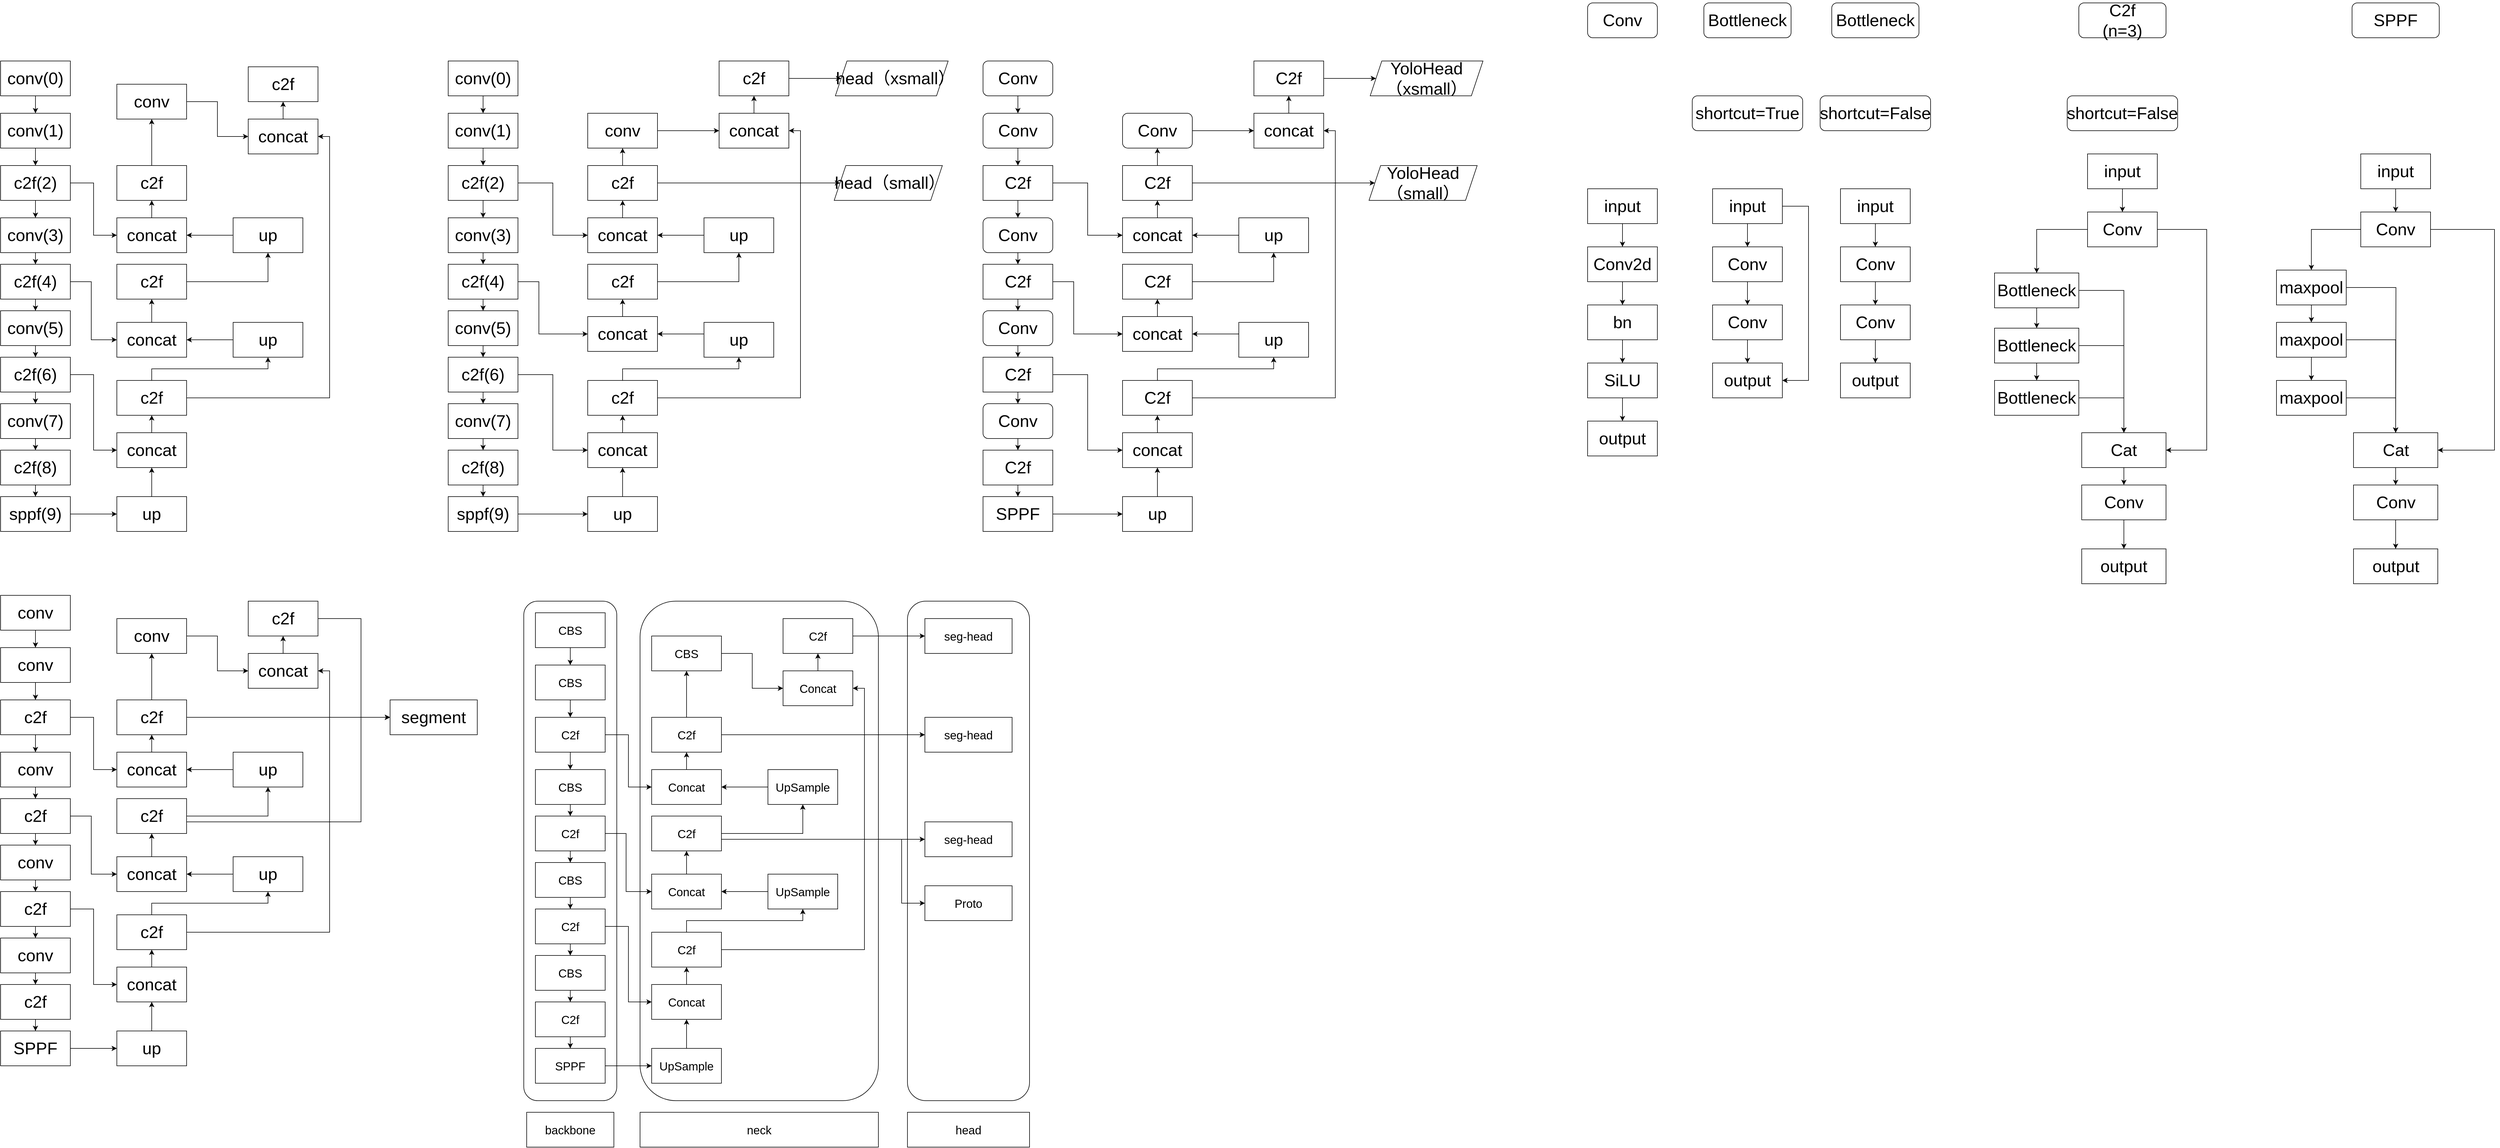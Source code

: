 <mxfile version="24.4.0" type="github">
  <diagram name="第 1 页" id="4XSfG1PYfw-l-w8LoAJh">
    <mxGraphModel dx="2918" dy="1653" grid="1" gridSize="10" guides="1" tooltips="1" connect="1" arrows="1" fold="1" page="1" pageScale="1" pageWidth="827" pageHeight="1169" math="0" shadow="0">
      <root>
        <mxCell id="0" />
        <mxCell id="1" parent="0" />
        <mxCell id="G8Yh5svdnYcqSZlt_tqj-3" value="" style="edgeStyle=orthogonalEdgeStyle;rounded=0;orthogonalLoop=1;jettySize=auto;html=1;fontSize=29;" parent="1" source="G8Yh5svdnYcqSZlt_tqj-1" target="G8Yh5svdnYcqSZlt_tqj-2" edge="1">
          <mxGeometry relative="1" as="geometry" />
        </mxCell>
        <mxCell id="G8Yh5svdnYcqSZlt_tqj-1" value="conv(0)" style="rounded=0;whiteSpace=wrap;html=1;fontSize=29;" parent="1" vertex="1">
          <mxGeometry x="100" y="160" width="120" height="60" as="geometry" />
        </mxCell>
        <mxCell id="G8Yh5svdnYcqSZlt_tqj-5" value="" style="edgeStyle=orthogonalEdgeStyle;rounded=0;orthogonalLoop=1;jettySize=auto;html=1;fontSize=29;" parent="1" source="G8Yh5svdnYcqSZlt_tqj-2" target="G8Yh5svdnYcqSZlt_tqj-4" edge="1">
          <mxGeometry relative="1" as="geometry" />
        </mxCell>
        <mxCell id="G8Yh5svdnYcqSZlt_tqj-2" value="conv(1)" style="rounded=0;whiteSpace=wrap;html=1;fontSize=29;" parent="1" vertex="1">
          <mxGeometry x="100" y="250" width="120" height="60" as="geometry" />
        </mxCell>
        <mxCell id="G8Yh5svdnYcqSZlt_tqj-7" value="" style="edgeStyle=orthogonalEdgeStyle;rounded=0;orthogonalLoop=1;jettySize=auto;html=1;fontSize=29;" parent="1" source="G8Yh5svdnYcqSZlt_tqj-4" target="G8Yh5svdnYcqSZlt_tqj-6" edge="1">
          <mxGeometry relative="1" as="geometry" />
        </mxCell>
        <mxCell id="IYiwtgosDh9ZQ8qYkJYR-13" style="edgeStyle=orthogonalEdgeStyle;rounded=0;orthogonalLoop=1;jettySize=auto;html=1;entryX=0;entryY=0.5;entryDx=0;entryDy=0;" parent="1" source="G8Yh5svdnYcqSZlt_tqj-4" target="IYiwtgosDh9ZQ8qYkJYR-11" edge="1">
          <mxGeometry relative="1" as="geometry" />
        </mxCell>
        <mxCell id="G8Yh5svdnYcqSZlt_tqj-4" value="c2f(2)" style="rounded=0;whiteSpace=wrap;html=1;fontSize=29;" parent="1" vertex="1">
          <mxGeometry x="100" y="340" width="120" height="60" as="geometry" />
        </mxCell>
        <mxCell id="G8Yh5svdnYcqSZlt_tqj-9" value="" style="edgeStyle=orthogonalEdgeStyle;rounded=0;orthogonalLoop=1;jettySize=auto;html=1;fontSize=29;" parent="1" source="G8Yh5svdnYcqSZlt_tqj-6" target="G8Yh5svdnYcqSZlt_tqj-8" edge="1">
          <mxGeometry relative="1" as="geometry" />
        </mxCell>
        <mxCell id="G8Yh5svdnYcqSZlt_tqj-6" value="conv(3)" style="rounded=0;whiteSpace=wrap;html=1;fontSize=29;" parent="1" vertex="1">
          <mxGeometry x="100" y="430" width="120" height="60" as="geometry" />
        </mxCell>
        <mxCell id="G8Yh5svdnYcqSZlt_tqj-11" value="" style="edgeStyle=orthogonalEdgeStyle;rounded=0;orthogonalLoop=1;jettySize=auto;html=1;fontSize=29;" parent="1" source="G8Yh5svdnYcqSZlt_tqj-8" target="G8Yh5svdnYcqSZlt_tqj-10" edge="1">
          <mxGeometry relative="1" as="geometry" />
        </mxCell>
        <mxCell id="LdVstMwST_db6FXQfJoa-6" value="" style="edgeStyle=orthogonalEdgeStyle;rounded=0;orthogonalLoop=1;jettySize=auto;html=1;" parent="1" source="G8Yh5svdnYcqSZlt_tqj-8" target="LdVstMwST_db6FXQfJoa-5" edge="1">
          <mxGeometry relative="1" as="geometry">
            <Array as="points">
              <mxPoint x="256" y="540" />
              <mxPoint x="256" y="640" />
            </Array>
          </mxGeometry>
        </mxCell>
        <mxCell id="G8Yh5svdnYcqSZlt_tqj-8" value="c2f(4)" style="rounded=0;whiteSpace=wrap;html=1;fontSize=29;" parent="1" vertex="1">
          <mxGeometry x="100" y="510" width="120" height="60" as="geometry" />
        </mxCell>
        <mxCell id="G8Yh5svdnYcqSZlt_tqj-13" value="" style="edgeStyle=orthogonalEdgeStyle;rounded=0;orthogonalLoop=1;jettySize=auto;html=1;fontSize=29;" parent="1" source="G8Yh5svdnYcqSZlt_tqj-10" target="G8Yh5svdnYcqSZlt_tqj-12" edge="1">
          <mxGeometry relative="1" as="geometry" />
        </mxCell>
        <mxCell id="G8Yh5svdnYcqSZlt_tqj-10" value="conv(5)" style="rounded=0;whiteSpace=wrap;html=1;fontSize=29;" parent="1" vertex="1">
          <mxGeometry x="100" y="590" width="120" height="60" as="geometry" />
        </mxCell>
        <mxCell id="G8Yh5svdnYcqSZlt_tqj-15" value="" style="edgeStyle=orthogonalEdgeStyle;rounded=0;orthogonalLoop=1;jettySize=auto;html=1;fontSize=29;" parent="1" source="G8Yh5svdnYcqSZlt_tqj-12" target="G8Yh5svdnYcqSZlt_tqj-14" edge="1">
          <mxGeometry relative="1" as="geometry" />
        </mxCell>
        <mxCell id="IYiwtgosDh9ZQ8qYkJYR-8" style="edgeStyle=orthogonalEdgeStyle;rounded=0;orthogonalLoop=1;jettySize=auto;html=1;entryX=0;entryY=0.5;entryDx=0;entryDy=0;" parent="1" source="G8Yh5svdnYcqSZlt_tqj-12" target="G8Yh5svdnYcqSZlt_tqj-23" edge="1">
          <mxGeometry relative="1" as="geometry" />
        </mxCell>
        <mxCell id="G8Yh5svdnYcqSZlt_tqj-12" value="c2f(6)" style="rounded=0;whiteSpace=wrap;html=1;fontSize=29;" parent="1" vertex="1">
          <mxGeometry x="100" y="670" width="120" height="60" as="geometry" />
        </mxCell>
        <mxCell id="G8Yh5svdnYcqSZlt_tqj-17" value="" style="edgeStyle=orthogonalEdgeStyle;rounded=0;orthogonalLoop=1;jettySize=auto;html=1;fontSize=29;" parent="1" source="G8Yh5svdnYcqSZlt_tqj-14" target="G8Yh5svdnYcqSZlt_tqj-16" edge="1">
          <mxGeometry relative="1" as="geometry" />
        </mxCell>
        <mxCell id="G8Yh5svdnYcqSZlt_tqj-14" value="conv(7)" style="rounded=0;whiteSpace=wrap;html=1;fontSize=29;" parent="1" vertex="1">
          <mxGeometry x="100" y="750" width="120" height="60" as="geometry" />
        </mxCell>
        <mxCell id="G8Yh5svdnYcqSZlt_tqj-19" value="" style="edgeStyle=orthogonalEdgeStyle;rounded=0;orthogonalLoop=1;jettySize=auto;html=1;fontSize=29;" parent="1" source="G8Yh5svdnYcqSZlt_tqj-16" target="G8Yh5svdnYcqSZlt_tqj-18" edge="1">
          <mxGeometry relative="1" as="geometry" />
        </mxCell>
        <mxCell id="G8Yh5svdnYcqSZlt_tqj-16" value="c2f(8)" style="rounded=0;whiteSpace=wrap;html=1;fontSize=29;" parent="1" vertex="1">
          <mxGeometry x="100" y="830" width="120" height="60" as="geometry" />
        </mxCell>
        <mxCell id="G8Yh5svdnYcqSZlt_tqj-21" value="" style="edgeStyle=orthogonalEdgeStyle;rounded=0;orthogonalLoop=1;jettySize=auto;html=1;" parent="1" source="G8Yh5svdnYcqSZlt_tqj-18" target="G8Yh5svdnYcqSZlt_tqj-20" edge="1">
          <mxGeometry relative="1" as="geometry" />
        </mxCell>
        <mxCell id="G8Yh5svdnYcqSZlt_tqj-18" value="sppf(9)" style="rounded=0;whiteSpace=wrap;html=1;fontSize=29;" parent="1" vertex="1">
          <mxGeometry x="100" y="910" width="120" height="60" as="geometry" />
        </mxCell>
        <mxCell id="G8Yh5svdnYcqSZlt_tqj-25" style="edgeStyle=orthogonalEdgeStyle;rounded=0;orthogonalLoop=1;jettySize=auto;html=1;entryX=0.5;entryY=1;entryDx=0;entryDy=0;" parent="1" source="G8Yh5svdnYcqSZlt_tqj-20" target="G8Yh5svdnYcqSZlt_tqj-23" edge="1">
          <mxGeometry relative="1" as="geometry" />
        </mxCell>
        <mxCell id="G8Yh5svdnYcqSZlt_tqj-20" value="up" style="whiteSpace=wrap;html=1;fontSize=29;rounded=0;" parent="1" vertex="1">
          <mxGeometry x="300" y="910" width="120" height="60" as="geometry" />
        </mxCell>
        <mxCell id="IYiwtgosDh9ZQ8qYkJYR-4" value="" style="edgeStyle=orthogonalEdgeStyle;rounded=0;orthogonalLoop=1;jettySize=auto;html=1;" parent="1" source="G8Yh5svdnYcqSZlt_tqj-23" target="IYiwtgosDh9ZQ8qYkJYR-3" edge="1">
          <mxGeometry relative="1" as="geometry" />
        </mxCell>
        <mxCell id="G8Yh5svdnYcqSZlt_tqj-23" value="concat" style="whiteSpace=wrap;html=1;fontSize=29;rounded=0;" parent="1" vertex="1">
          <mxGeometry x="300" y="800" width="120" height="60" as="geometry" />
        </mxCell>
        <mxCell id="IYiwtgosDh9ZQ8qYkJYR-10" style="edgeStyle=orthogonalEdgeStyle;rounded=0;orthogonalLoop=1;jettySize=auto;html=1;entryX=1;entryY=0.5;entryDx=0;entryDy=0;" parent="1" source="G8Yh5svdnYcqSZlt_tqj-26" target="LdVstMwST_db6FXQfJoa-5" edge="1">
          <mxGeometry relative="1" as="geometry">
            <Array as="points">
              <mxPoint x="546" y="640" />
            </Array>
          </mxGeometry>
        </mxCell>
        <mxCell id="G8Yh5svdnYcqSZlt_tqj-26" value="up" style="whiteSpace=wrap;html=1;fontSize=29;rounded=0;" parent="1" vertex="1">
          <mxGeometry x="500" y="610" width="120" height="60" as="geometry" />
        </mxCell>
        <mxCell id="LdVstMwST_db6FXQfJoa-10" value="" style="edgeStyle=orthogonalEdgeStyle;rounded=0;orthogonalLoop=1;jettySize=auto;html=1;" parent="1" source="LdVstMwST_db6FXQfJoa-5" target="LdVstMwST_db6FXQfJoa-9" edge="1">
          <mxGeometry relative="1" as="geometry" />
        </mxCell>
        <mxCell id="LdVstMwST_db6FXQfJoa-5" value="concat" style="rounded=0;whiteSpace=wrap;html=1;fontSize=29;" parent="1" vertex="1">
          <mxGeometry x="300" y="610" width="120" height="60" as="geometry" />
        </mxCell>
        <mxCell id="IYiwtgosDh9ZQ8qYkJYR-9" style="edgeStyle=orthogonalEdgeStyle;rounded=0;orthogonalLoop=1;jettySize=auto;html=1;entryX=0.5;entryY=1;entryDx=0;entryDy=0;" parent="1" source="LdVstMwST_db6FXQfJoa-9" target="LdVstMwST_db6FXQfJoa-13" edge="1">
          <mxGeometry relative="1" as="geometry" />
        </mxCell>
        <mxCell id="LdVstMwST_db6FXQfJoa-9" value="c2f" style="rounded=0;whiteSpace=wrap;html=1;fontSize=29;" parent="1" vertex="1">
          <mxGeometry x="300" y="510" width="120" height="60" as="geometry" />
        </mxCell>
        <mxCell id="IYiwtgosDh9ZQ8qYkJYR-12" value="" style="edgeStyle=orthogonalEdgeStyle;rounded=0;orthogonalLoop=1;jettySize=auto;html=1;" parent="1" source="LdVstMwST_db6FXQfJoa-13" target="IYiwtgosDh9ZQ8qYkJYR-11" edge="1">
          <mxGeometry relative="1" as="geometry" />
        </mxCell>
        <mxCell id="LdVstMwST_db6FXQfJoa-13" value="up" style="rounded=0;whiteSpace=wrap;html=1;fontSize=29;" parent="1" vertex="1">
          <mxGeometry x="500" y="430" width="120" height="60" as="geometry" />
        </mxCell>
        <mxCell id="IYiwtgosDh9ZQ8qYkJYR-6" style="edgeStyle=orthogonalEdgeStyle;rounded=0;orthogonalLoop=1;jettySize=auto;html=1;entryX=0.5;entryY=1;entryDx=0;entryDy=0;exitX=0.5;exitY=0;exitDx=0;exitDy=0;" parent="1" source="IYiwtgosDh9ZQ8qYkJYR-3" target="G8Yh5svdnYcqSZlt_tqj-26" edge="1">
          <mxGeometry relative="1" as="geometry">
            <Array as="points">
              <mxPoint x="360" y="690" />
              <mxPoint x="560" y="690" />
            </Array>
          </mxGeometry>
        </mxCell>
        <mxCell id="IYiwtgosDh9ZQ8qYkJYR-21" style="edgeStyle=orthogonalEdgeStyle;rounded=0;orthogonalLoop=1;jettySize=auto;html=1;entryX=1;entryY=0.5;entryDx=0;entryDy=0;" parent="1" source="IYiwtgosDh9ZQ8qYkJYR-3" target="IYiwtgosDh9ZQ8qYkJYR-19" edge="1">
          <mxGeometry relative="1" as="geometry" />
        </mxCell>
        <mxCell id="IYiwtgosDh9ZQ8qYkJYR-3" value="c2f" style="whiteSpace=wrap;html=1;fontSize=29;rounded=0;" parent="1" vertex="1">
          <mxGeometry x="300" y="710" width="120" height="60" as="geometry" />
        </mxCell>
        <mxCell id="IYiwtgosDh9ZQ8qYkJYR-15" value="" style="edgeStyle=orthogonalEdgeStyle;rounded=0;orthogonalLoop=1;jettySize=auto;html=1;" parent="1" source="IYiwtgosDh9ZQ8qYkJYR-11" target="IYiwtgosDh9ZQ8qYkJYR-14" edge="1">
          <mxGeometry relative="1" as="geometry" />
        </mxCell>
        <mxCell id="IYiwtgosDh9ZQ8qYkJYR-11" value="concat" style="rounded=0;whiteSpace=wrap;html=1;fontSize=29;" parent="1" vertex="1">
          <mxGeometry x="300" y="430" width="120" height="60" as="geometry" />
        </mxCell>
        <mxCell id="IYiwtgosDh9ZQ8qYkJYR-17" value="" style="edgeStyle=orthogonalEdgeStyle;rounded=0;orthogonalLoop=1;jettySize=auto;html=1;" parent="1" source="IYiwtgosDh9ZQ8qYkJYR-14" target="IYiwtgosDh9ZQ8qYkJYR-16" edge="1">
          <mxGeometry relative="1" as="geometry" />
        </mxCell>
        <mxCell id="IYiwtgosDh9ZQ8qYkJYR-14" value="c2f" style="rounded=0;whiteSpace=wrap;html=1;fontSize=29;" parent="1" vertex="1">
          <mxGeometry x="300" y="340" width="120" height="60" as="geometry" />
        </mxCell>
        <mxCell id="IYiwtgosDh9ZQ8qYkJYR-20" value="" style="edgeStyle=orthogonalEdgeStyle;rounded=0;orthogonalLoop=1;jettySize=auto;html=1;" parent="1" source="IYiwtgosDh9ZQ8qYkJYR-16" target="IYiwtgosDh9ZQ8qYkJYR-19" edge="1">
          <mxGeometry relative="1" as="geometry" />
        </mxCell>
        <mxCell id="IYiwtgosDh9ZQ8qYkJYR-16" value="conv" style="rounded=0;whiteSpace=wrap;html=1;fontSize=29;" parent="1" vertex="1">
          <mxGeometry x="300" y="200" width="120" height="60" as="geometry" />
        </mxCell>
        <mxCell id="IYiwtgosDh9ZQ8qYkJYR-23" value="" style="edgeStyle=orthogonalEdgeStyle;rounded=0;orthogonalLoop=1;jettySize=auto;html=1;" parent="1" source="IYiwtgosDh9ZQ8qYkJYR-19" target="IYiwtgosDh9ZQ8qYkJYR-22" edge="1">
          <mxGeometry relative="1" as="geometry" />
        </mxCell>
        <mxCell id="IYiwtgosDh9ZQ8qYkJYR-19" value="concat" style="rounded=0;whiteSpace=wrap;html=1;fontSize=29;" parent="1" vertex="1">
          <mxGeometry x="526" y="260" width="120" height="60" as="geometry" />
        </mxCell>
        <mxCell id="IYiwtgosDh9ZQ8qYkJYR-22" value="c2f" style="rounded=0;whiteSpace=wrap;html=1;fontSize=29;" parent="1" vertex="1">
          <mxGeometry x="526" y="170" width="120" height="60" as="geometry" />
        </mxCell>
        <mxCell id="imxQadQVsRyE7RQvpIyR-1" value="" style="edgeStyle=orthogonalEdgeStyle;rounded=0;orthogonalLoop=1;jettySize=auto;html=1;fontSize=29;" parent="1" source="imxQadQVsRyE7RQvpIyR-2" target="imxQadQVsRyE7RQvpIyR-4" edge="1">
          <mxGeometry relative="1" as="geometry" />
        </mxCell>
        <mxCell id="imxQadQVsRyE7RQvpIyR-2" value="conv(0)" style="rounded=0;whiteSpace=wrap;html=1;fontSize=29;" parent="1" vertex="1">
          <mxGeometry x="870" y="160" width="120" height="60" as="geometry" />
        </mxCell>
        <mxCell id="imxQadQVsRyE7RQvpIyR-3" value="" style="edgeStyle=orthogonalEdgeStyle;rounded=0;orthogonalLoop=1;jettySize=auto;html=1;fontSize=29;" parent="1" source="imxQadQVsRyE7RQvpIyR-4" target="imxQadQVsRyE7RQvpIyR-7" edge="1">
          <mxGeometry relative="1" as="geometry" />
        </mxCell>
        <mxCell id="imxQadQVsRyE7RQvpIyR-4" value="conv(1)" style="rounded=0;whiteSpace=wrap;html=1;fontSize=29;" parent="1" vertex="1">
          <mxGeometry x="870" y="250" width="120" height="60" as="geometry" />
        </mxCell>
        <mxCell id="imxQadQVsRyE7RQvpIyR-5" value="" style="edgeStyle=orthogonalEdgeStyle;rounded=0;orthogonalLoop=1;jettySize=auto;html=1;fontSize=29;" parent="1" source="imxQadQVsRyE7RQvpIyR-7" target="imxQadQVsRyE7RQvpIyR-9" edge="1">
          <mxGeometry relative="1" as="geometry" />
        </mxCell>
        <mxCell id="imxQadQVsRyE7RQvpIyR-6" style="edgeStyle=orthogonalEdgeStyle;rounded=0;orthogonalLoop=1;jettySize=auto;html=1;entryX=0;entryY=0.5;entryDx=0;entryDy=0;" parent="1" source="imxQadQVsRyE7RQvpIyR-7" target="imxQadQVsRyE7RQvpIyR-40" edge="1">
          <mxGeometry relative="1" as="geometry" />
        </mxCell>
        <mxCell id="imxQadQVsRyE7RQvpIyR-7" value="c2f(2)" style="rounded=0;whiteSpace=wrap;html=1;fontSize=29;" parent="1" vertex="1">
          <mxGeometry x="870" y="340" width="120" height="60" as="geometry" />
        </mxCell>
        <mxCell id="imxQadQVsRyE7RQvpIyR-8" value="" style="edgeStyle=orthogonalEdgeStyle;rounded=0;orthogonalLoop=1;jettySize=auto;html=1;fontSize=29;" parent="1" source="imxQadQVsRyE7RQvpIyR-9" target="imxQadQVsRyE7RQvpIyR-12" edge="1">
          <mxGeometry relative="1" as="geometry" />
        </mxCell>
        <mxCell id="imxQadQVsRyE7RQvpIyR-9" value="conv(3)" style="rounded=0;whiteSpace=wrap;html=1;fontSize=29;" parent="1" vertex="1">
          <mxGeometry x="870" y="430" width="120" height="60" as="geometry" />
        </mxCell>
        <mxCell id="imxQadQVsRyE7RQvpIyR-10" value="" style="edgeStyle=orthogonalEdgeStyle;rounded=0;orthogonalLoop=1;jettySize=auto;html=1;fontSize=29;" parent="1" source="imxQadQVsRyE7RQvpIyR-12" target="imxQadQVsRyE7RQvpIyR-14" edge="1">
          <mxGeometry relative="1" as="geometry" />
        </mxCell>
        <mxCell id="imxQadQVsRyE7RQvpIyR-11" value="" style="edgeStyle=orthogonalEdgeStyle;rounded=0;orthogonalLoop=1;jettySize=auto;html=1;entryX=0;entryY=0.5;entryDx=0;entryDy=0;" parent="1" source="imxQadQVsRyE7RQvpIyR-12" target="imxQadQVsRyE7RQvpIyR-31" edge="1">
          <mxGeometry relative="1" as="geometry">
            <Array as="points">
              <mxPoint x="1026" y="540" />
              <mxPoint x="1026" y="630" />
            </Array>
          </mxGeometry>
        </mxCell>
        <mxCell id="imxQadQVsRyE7RQvpIyR-12" value="c2f(4)" style="rounded=0;whiteSpace=wrap;html=1;fontSize=29;" parent="1" vertex="1">
          <mxGeometry x="870" y="510" width="120" height="60" as="geometry" />
        </mxCell>
        <mxCell id="imxQadQVsRyE7RQvpIyR-13" value="" style="edgeStyle=orthogonalEdgeStyle;rounded=0;orthogonalLoop=1;jettySize=auto;html=1;fontSize=29;" parent="1" source="imxQadQVsRyE7RQvpIyR-14" target="imxQadQVsRyE7RQvpIyR-17" edge="1">
          <mxGeometry relative="1" as="geometry" />
        </mxCell>
        <mxCell id="imxQadQVsRyE7RQvpIyR-14" value="conv(5)" style="rounded=0;whiteSpace=wrap;html=1;fontSize=29;" parent="1" vertex="1">
          <mxGeometry x="870" y="590" width="120" height="60" as="geometry" />
        </mxCell>
        <mxCell id="imxQadQVsRyE7RQvpIyR-15" value="" style="edgeStyle=orthogonalEdgeStyle;rounded=0;orthogonalLoop=1;jettySize=auto;html=1;fontSize=29;" parent="1" source="imxQadQVsRyE7RQvpIyR-17" target="imxQadQVsRyE7RQvpIyR-19" edge="1">
          <mxGeometry relative="1" as="geometry" />
        </mxCell>
        <mxCell id="imxQadQVsRyE7RQvpIyR-16" style="edgeStyle=orthogonalEdgeStyle;rounded=0;orthogonalLoop=1;jettySize=auto;html=1;entryX=0;entryY=0.5;entryDx=0;entryDy=0;" parent="1" source="imxQadQVsRyE7RQvpIyR-17" target="imxQadQVsRyE7RQvpIyR-27" edge="1">
          <mxGeometry relative="1" as="geometry" />
        </mxCell>
        <mxCell id="imxQadQVsRyE7RQvpIyR-17" value="c2f(6)" style="rounded=0;whiteSpace=wrap;html=1;fontSize=29;" parent="1" vertex="1">
          <mxGeometry x="870" y="670" width="120" height="60" as="geometry" />
        </mxCell>
        <mxCell id="imxQadQVsRyE7RQvpIyR-18" value="" style="edgeStyle=orthogonalEdgeStyle;rounded=0;orthogonalLoop=1;jettySize=auto;html=1;fontSize=29;" parent="1" source="imxQadQVsRyE7RQvpIyR-19" target="imxQadQVsRyE7RQvpIyR-21" edge="1">
          <mxGeometry relative="1" as="geometry" />
        </mxCell>
        <mxCell id="imxQadQVsRyE7RQvpIyR-19" value="conv(7)" style="rounded=0;whiteSpace=wrap;html=1;fontSize=29;" parent="1" vertex="1">
          <mxGeometry x="870" y="750" width="120" height="60" as="geometry" />
        </mxCell>
        <mxCell id="imxQadQVsRyE7RQvpIyR-20" value="" style="edgeStyle=orthogonalEdgeStyle;rounded=0;orthogonalLoop=1;jettySize=auto;html=1;fontSize=29;" parent="1" source="imxQadQVsRyE7RQvpIyR-21" target="imxQadQVsRyE7RQvpIyR-23" edge="1">
          <mxGeometry relative="1" as="geometry" />
        </mxCell>
        <mxCell id="imxQadQVsRyE7RQvpIyR-21" value="c2f(8)" style="rounded=0;whiteSpace=wrap;html=1;fontSize=29;" parent="1" vertex="1">
          <mxGeometry x="870" y="830" width="120" height="60" as="geometry" />
        </mxCell>
        <mxCell id="imxQadQVsRyE7RQvpIyR-22" value="" style="edgeStyle=orthogonalEdgeStyle;rounded=0;orthogonalLoop=1;jettySize=auto;html=1;" parent="1" source="imxQadQVsRyE7RQvpIyR-23" target="imxQadQVsRyE7RQvpIyR-25" edge="1">
          <mxGeometry relative="1" as="geometry" />
        </mxCell>
        <mxCell id="imxQadQVsRyE7RQvpIyR-23" value="sppf(9)" style="rounded=0;whiteSpace=wrap;html=1;fontSize=29;" parent="1" vertex="1">
          <mxGeometry x="870" y="910" width="120" height="60" as="geometry" />
        </mxCell>
        <mxCell id="imxQadQVsRyE7RQvpIyR-24" style="edgeStyle=orthogonalEdgeStyle;rounded=0;orthogonalLoop=1;jettySize=auto;html=1;entryX=0.5;entryY=1;entryDx=0;entryDy=0;" parent="1" source="imxQadQVsRyE7RQvpIyR-25" target="imxQadQVsRyE7RQvpIyR-27" edge="1">
          <mxGeometry relative="1" as="geometry" />
        </mxCell>
        <mxCell id="imxQadQVsRyE7RQvpIyR-25" value="up" style="whiteSpace=wrap;html=1;fontSize=29;rounded=0;" parent="1" vertex="1">
          <mxGeometry x="1110" y="910" width="120" height="60" as="geometry" />
        </mxCell>
        <mxCell id="imxQadQVsRyE7RQvpIyR-26" value="" style="edgeStyle=orthogonalEdgeStyle;rounded=0;orthogonalLoop=1;jettySize=auto;html=1;" parent="1" source="imxQadQVsRyE7RQvpIyR-27" target="imxQadQVsRyE7RQvpIyR-38" edge="1">
          <mxGeometry relative="1" as="geometry" />
        </mxCell>
        <mxCell id="imxQadQVsRyE7RQvpIyR-27" value="concat" style="whiteSpace=wrap;html=1;fontSize=29;rounded=0;" parent="1" vertex="1">
          <mxGeometry x="1110" y="800" width="120" height="60" as="geometry" />
        </mxCell>
        <mxCell id="imxQadQVsRyE7RQvpIyR-28" style="edgeStyle=orthogonalEdgeStyle;rounded=0;orthogonalLoop=1;jettySize=auto;html=1;entryX=1;entryY=0.5;entryDx=0;entryDy=0;" parent="1" source="imxQadQVsRyE7RQvpIyR-29" target="imxQadQVsRyE7RQvpIyR-31" edge="1">
          <mxGeometry relative="1" as="geometry">
            <Array as="points">
              <mxPoint x="1356" y="640" />
            </Array>
          </mxGeometry>
        </mxCell>
        <mxCell id="imxQadQVsRyE7RQvpIyR-29" value="up" style="whiteSpace=wrap;html=1;fontSize=29;rounded=0;" parent="1" vertex="1">
          <mxGeometry x="1310" y="610" width="120" height="60" as="geometry" />
        </mxCell>
        <mxCell id="imxQadQVsRyE7RQvpIyR-30" value="" style="edgeStyle=orthogonalEdgeStyle;rounded=0;orthogonalLoop=1;jettySize=auto;html=1;" parent="1" source="imxQadQVsRyE7RQvpIyR-31" target="imxQadQVsRyE7RQvpIyR-33" edge="1">
          <mxGeometry relative="1" as="geometry" />
        </mxCell>
        <mxCell id="imxQadQVsRyE7RQvpIyR-31" value="concat" style="rounded=0;whiteSpace=wrap;html=1;fontSize=29;" parent="1" vertex="1">
          <mxGeometry x="1110" y="600" width="120" height="60" as="geometry" />
        </mxCell>
        <mxCell id="imxQadQVsRyE7RQvpIyR-32" style="edgeStyle=orthogonalEdgeStyle;rounded=0;orthogonalLoop=1;jettySize=auto;html=1;entryX=0.5;entryY=1;entryDx=0;entryDy=0;" parent="1" source="imxQadQVsRyE7RQvpIyR-33" target="imxQadQVsRyE7RQvpIyR-35" edge="1">
          <mxGeometry relative="1" as="geometry" />
        </mxCell>
        <mxCell id="imxQadQVsRyE7RQvpIyR-33" value="c2f" style="rounded=0;whiteSpace=wrap;html=1;fontSize=29;" parent="1" vertex="1">
          <mxGeometry x="1110" y="510" width="120" height="60" as="geometry" />
        </mxCell>
        <mxCell id="imxQadQVsRyE7RQvpIyR-34" value="" style="edgeStyle=orthogonalEdgeStyle;rounded=0;orthogonalLoop=1;jettySize=auto;html=1;" parent="1" source="imxQadQVsRyE7RQvpIyR-35" target="imxQadQVsRyE7RQvpIyR-40" edge="1">
          <mxGeometry relative="1" as="geometry" />
        </mxCell>
        <mxCell id="imxQadQVsRyE7RQvpIyR-35" value="up" style="rounded=0;whiteSpace=wrap;html=1;fontSize=29;" parent="1" vertex="1">
          <mxGeometry x="1310" y="430" width="120" height="60" as="geometry" />
        </mxCell>
        <mxCell id="imxQadQVsRyE7RQvpIyR-36" style="edgeStyle=orthogonalEdgeStyle;rounded=0;orthogonalLoop=1;jettySize=auto;html=1;entryX=0.5;entryY=1;entryDx=0;entryDy=0;exitX=0.5;exitY=0;exitDx=0;exitDy=0;" parent="1" source="imxQadQVsRyE7RQvpIyR-38" target="imxQadQVsRyE7RQvpIyR-29" edge="1">
          <mxGeometry relative="1" as="geometry">
            <Array as="points">
              <mxPoint x="1170" y="690" />
              <mxPoint x="1370" y="690" />
            </Array>
          </mxGeometry>
        </mxCell>
        <mxCell id="imxQadQVsRyE7RQvpIyR-37" style="edgeStyle=orthogonalEdgeStyle;rounded=0;orthogonalLoop=1;jettySize=auto;html=1;entryX=1;entryY=0.5;entryDx=0;entryDy=0;" parent="1" source="imxQadQVsRyE7RQvpIyR-38" target="imxQadQVsRyE7RQvpIyR-46" edge="1">
          <mxGeometry relative="1" as="geometry" />
        </mxCell>
        <mxCell id="imxQadQVsRyE7RQvpIyR-38" value="c2f" style="whiteSpace=wrap;html=1;fontSize=29;rounded=0;" parent="1" vertex="1">
          <mxGeometry x="1110" y="710" width="120" height="60" as="geometry" />
        </mxCell>
        <mxCell id="imxQadQVsRyE7RQvpIyR-39" value="" style="edgeStyle=orthogonalEdgeStyle;rounded=0;orthogonalLoop=1;jettySize=auto;html=1;" parent="1" source="imxQadQVsRyE7RQvpIyR-40" target="imxQadQVsRyE7RQvpIyR-42" edge="1">
          <mxGeometry relative="1" as="geometry" />
        </mxCell>
        <mxCell id="imxQadQVsRyE7RQvpIyR-40" value="concat" style="rounded=0;whiteSpace=wrap;html=1;fontSize=29;" parent="1" vertex="1">
          <mxGeometry x="1110" y="430" width="120" height="60" as="geometry" />
        </mxCell>
        <mxCell id="imxQadQVsRyE7RQvpIyR-41" value="" style="edgeStyle=orthogonalEdgeStyle;rounded=0;orthogonalLoop=1;jettySize=auto;html=1;" parent="1" source="imxQadQVsRyE7RQvpIyR-42" target="imxQadQVsRyE7RQvpIyR-44" edge="1">
          <mxGeometry relative="1" as="geometry" />
        </mxCell>
        <mxCell id="imxQadQVsRyE7RQvpIyR-51" value="" style="edgeStyle=orthogonalEdgeStyle;rounded=0;orthogonalLoop=1;jettySize=auto;html=1;" parent="1" source="imxQadQVsRyE7RQvpIyR-42" target="imxQadQVsRyE7RQvpIyR-50" edge="1">
          <mxGeometry relative="1" as="geometry" />
        </mxCell>
        <mxCell id="imxQadQVsRyE7RQvpIyR-42" value="c2f" style="rounded=0;whiteSpace=wrap;html=1;fontSize=29;" parent="1" vertex="1">
          <mxGeometry x="1110" y="340" width="120" height="60" as="geometry" />
        </mxCell>
        <mxCell id="imxQadQVsRyE7RQvpIyR-43" value="" style="edgeStyle=orthogonalEdgeStyle;rounded=0;orthogonalLoop=1;jettySize=auto;html=1;" parent="1" source="imxQadQVsRyE7RQvpIyR-44" target="imxQadQVsRyE7RQvpIyR-46" edge="1">
          <mxGeometry relative="1" as="geometry" />
        </mxCell>
        <mxCell id="imxQadQVsRyE7RQvpIyR-44" value="conv" style="rounded=0;whiteSpace=wrap;html=1;fontSize=29;" parent="1" vertex="1">
          <mxGeometry x="1110" y="250" width="120" height="60" as="geometry" />
        </mxCell>
        <mxCell id="imxQadQVsRyE7RQvpIyR-45" value="" style="edgeStyle=orthogonalEdgeStyle;rounded=0;orthogonalLoop=1;jettySize=auto;html=1;" parent="1" source="imxQadQVsRyE7RQvpIyR-46" target="imxQadQVsRyE7RQvpIyR-47" edge="1">
          <mxGeometry relative="1" as="geometry" />
        </mxCell>
        <mxCell id="imxQadQVsRyE7RQvpIyR-46" value="concat" style="rounded=0;whiteSpace=wrap;html=1;fontSize=29;" parent="1" vertex="1">
          <mxGeometry x="1336" y="250" width="120" height="60" as="geometry" />
        </mxCell>
        <mxCell id="imxQadQVsRyE7RQvpIyR-49" value="" style="edgeStyle=orthogonalEdgeStyle;rounded=0;orthogonalLoop=1;jettySize=auto;html=1;" parent="1" source="imxQadQVsRyE7RQvpIyR-47" target="imxQadQVsRyE7RQvpIyR-48" edge="1">
          <mxGeometry relative="1" as="geometry" />
        </mxCell>
        <mxCell id="imxQadQVsRyE7RQvpIyR-47" value="c2f" style="rounded=0;whiteSpace=wrap;html=1;fontSize=29;" parent="1" vertex="1">
          <mxGeometry x="1336" y="160" width="120" height="60" as="geometry" />
        </mxCell>
        <mxCell id="imxQadQVsRyE7RQvpIyR-48" value="head（xsmall）" style="shape=parallelogram;perimeter=parallelogramPerimeter;whiteSpace=wrap;html=1;fixedSize=1;fontSize=29;rounded=0;" parent="1" vertex="1">
          <mxGeometry x="1536" y="160" width="194" height="60" as="geometry" />
        </mxCell>
        <mxCell id="imxQadQVsRyE7RQvpIyR-50" value="head（small）" style="shape=parallelogram;perimeter=parallelogramPerimeter;whiteSpace=wrap;html=1;fixedSize=1;fontSize=29;rounded=0;" parent="1" vertex="1">
          <mxGeometry x="1534" y="340" width="186" height="60" as="geometry" />
        </mxCell>
        <mxCell id="imxQadQVsRyE7RQvpIyR-52" value="" style="edgeStyle=orthogonalEdgeStyle;rounded=0;orthogonalLoop=1;jettySize=auto;html=1;fontSize=29;" parent="1" source="imxQadQVsRyE7RQvpIyR-53" target="imxQadQVsRyE7RQvpIyR-55" edge="1">
          <mxGeometry relative="1" as="geometry" />
        </mxCell>
        <mxCell id="imxQadQVsRyE7RQvpIyR-53" value="Conv" style="rounded=1;whiteSpace=wrap;html=1;fontSize=29;" parent="1" vertex="1">
          <mxGeometry x="1790" y="160" width="120" height="60" as="geometry" />
        </mxCell>
        <mxCell id="imxQadQVsRyE7RQvpIyR-54" value="" style="edgeStyle=orthogonalEdgeStyle;rounded=0;orthogonalLoop=1;jettySize=auto;html=1;fontSize=29;" parent="1" source="imxQadQVsRyE7RQvpIyR-55" target="imxQadQVsRyE7RQvpIyR-58" edge="1">
          <mxGeometry relative="1" as="geometry" />
        </mxCell>
        <mxCell id="imxQadQVsRyE7RQvpIyR-55" value="Conv" style="rounded=1;whiteSpace=wrap;html=1;fontSize=29;" parent="1" vertex="1">
          <mxGeometry x="1790" y="250" width="120" height="60" as="geometry" />
        </mxCell>
        <mxCell id="imxQadQVsRyE7RQvpIyR-56" value="" style="edgeStyle=orthogonalEdgeStyle;rounded=0;orthogonalLoop=1;jettySize=auto;html=1;fontSize=29;" parent="1" source="imxQadQVsRyE7RQvpIyR-58" target="imxQadQVsRyE7RQvpIyR-60" edge="1">
          <mxGeometry relative="1" as="geometry" />
        </mxCell>
        <mxCell id="imxQadQVsRyE7RQvpIyR-57" style="edgeStyle=orthogonalEdgeStyle;rounded=0;orthogonalLoop=1;jettySize=auto;html=1;entryX=0;entryY=0.5;entryDx=0;entryDy=0;" parent="1" source="imxQadQVsRyE7RQvpIyR-58" target="imxQadQVsRyE7RQvpIyR-91" edge="1">
          <mxGeometry relative="1" as="geometry" />
        </mxCell>
        <mxCell id="imxQadQVsRyE7RQvpIyR-58" value="C2f" style="rounded=0;whiteSpace=wrap;html=1;fontSize=29;" parent="1" vertex="1">
          <mxGeometry x="1790" y="340" width="120" height="60" as="geometry" />
        </mxCell>
        <mxCell id="imxQadQVsRyE7RQvpIyR-59" value="" style="edgeStyle=orthogonalEdgeStyle;rounded=0;orthogonalLoop=1;jettySize=auto;html=1;fontSize=29;" parent="1" source="imxQadQVsRyE7RQvpIyR-60" target="imxQadQVsRyE7RQvpIyR-63" edge="1">
          <mxGeometry relative="1" as="geometry" />
        </mxCell>
        <mxCell id="imxQadQVsRyE7RQvpIyR-60" value="Conv" style="rounded=1;whiteSpace=wrap;html=1;fontSize=29;" parent="1" vertex="1">
          <mxGeometry x="1790" y="430" width="120" height="60" as="geometry" />
        </mxCell>
        <mxCell id="imxQadQVsRyE7RQvpIyR-61" value="" style="edgeStyle=orthogonalEdgeStyle;rounded=0;orthogonalLoop=1;jettySize=auto;html=1;fontSize=29;" parent="1" source="imxQadQVsRyE7RQvpIyR-63" target="imxQadQVsRyE7RQvpIyR-65" edge="1">
          <mxGeometry relative="1" as="geometry" />
        </mxCell>
        <mxCell id="imxQadQVsRyE7RQvpIyR-62" value="" style="edgeStyle=orthogonalEdgeStyle;rounded=0;orthogonalLoop=1;jettySize=auto;html=1;entryX=0;entryY=0.5;entryDx=0;entryDy=0;" parent="1" source="imxQadQVsRyE7RQvpIyR-63" target="imxQadQVsRyE7RQvpIyR-82" edge="1">
          <mxGeometry relative="1" as="geometry">
            <Array as="points">
              <mxPoint x="1946" y="540" />
              <mxPoint x="1946" y="630" />
            </Array>
          </mxGeometry>
        </mxCell>
        <mxCell id="imxQadQVsRyE7RQvpIyR-63" value="C2f" style="rounded=0;whiteSpace=wrap;html=1;fontSize=29;" parent="1" vertex="1">
          <mxGeometry x="1790" y="510" width="120" height="60" as="geometry" />
        </mxCell>
        <mxCell id="imxQadQVsRyE7RQvpIyR-64" value="" style="edgeStyle=orthogonalEdgeStyle;rounded=0;orthogonalLoop=1;jettySize=auto;html=1;fontSize=29;" parent="1" source="imxQadQVsRyE7RQvpIyR-65" target="imxQadQVsRyE7RQvpIyR-68" edge="1">
          <mxGeometry relative="1" as="geometry" />
        </mxCell>
        <mxCell id="imxQadQVsRyE7RQvpIyR-65" value="Conv" style="rounded=1;whiteSpace=wrap;html=1;fontSize=29;" parent="1" vertex="1">
          <mxGeometry x="1790" y="590" width="120" height="60" as="geometry" />
        </mxCell>
        <mxCell id="imxQadQVsRyE7RQvpIyR-66" value="" style="edgeStyle=orthogonalEdgeStyle;rounded=0;orthogonalLoop=1;jettySize=auto;html=1;fontSize=29;" parent="1" source="imxQadQVsRyE7RQvpIyR-68" target="imxQadQVsRyE7RQvpIyR-70" edge="1">
          <mxGeometry relative="1" as="geometry" />
        </mxCell>
        <mxCell id="imxQadQVsRyE7RQvpIyR-67" style="edgeStyle=orthogonalEdgeStyle;rounded=0;orthogonalLoop=1;jettySize=auto;html=1;entryX=0;entryY=0.5;entryDx=0;entryDy=0;" parent="1" source="imxQadQVsRyE7RQvpIyR-68" target="imxQadQVsRyE7RQvpIyR-78" edge="1">
          <mxGeometry relative="1" as="geometry" />
        </mxCell>
        <mxCell id="imxQadQVsRyE7RQvpIyR-68" value="C2f" style="rounded=0;whiteSpace=wrap;html=1;fontSize=29;" parent="1" vertex="1">
          <mxGeometry x="1790" y="670" width="120" height="60" as="geometry" />
        </mxCell>
        <mxCell id="imxQadQVsRyE7RQvpIyR-69" value="" style="edgeStyle=orthogonalEdgeStyle;rounded=0;orthogonalLoop=1;jettySize=auto;html=1;fontSize=29;" parent="1" source="imxQadQVsRyE7RQvpIyR-70" target="imxQadQVsRyE7RQvpIyR-72" edge="1">
          <mxGeometry relative="1" as="geometry" />
        </mxCell>
        <mxCell id="imxQadQVsRyE7RQvpIyR-70" value="Conv" style="rounded=1;whiteSpace=wrap;html=1;fontSize=29;" parent="1" vertex="1">
          <mxGeometry x="1790" y="750" width="120" height="60" as="geometry" />
        </mxCell>
        <mxCell id="imxQadQVsRyE7RQvpIyR-71" value="" style="edgeStyle=orthogonalEdgeStyle;rounded=0;orthogonalLoop=1;jettySize=auto;html=1;fontSize=29;" parent="1" source="imxQadQVsRyE7RQvpIyR-72" target="imxQadQVsRyE7RQvpIyR-74" edge="1">
          <mxGeometry relative="1" as="geometry" />
        </mxCell>
        <mxCell id="imxQadQVsRyE7RQvpIyR-72" value="C2f" style="rounded=0;whiteSpace=wrap;html=1;fontSize=29;" parent="1" vertex="1">
          <mxGeometry x="1790" y="830" width="120" height="60" as="geometry" />
        </mxCell>
        <mxCell id="imxQadQVsRyE7RQvpIyR-73" value="" style="edgeStyle=orthogonalEdgeStyle;rounded=0;orthogonalLoop=1;jettySize=auto;html=1;" parent="1" source="imxQadQVsRyE7RQvpIyR-74" target="imxQadQVsRyE7RQvpIyR-76" edge="1">
          <mxGeometry relative="1" as="geometry" />
        </mxCell>
        <mxCell id="imxQadQVsRyE7RQvpIyR-74" value="SPPF" style="rounded=0;whiteSpace=wrap;html=1;fontSize=29;" parent="1" vertex="1">
          <mxGeometry x="1790" y="910" width="120" height="60" as="geometry" />
        </mxCell>
        <mxCell id="imxQadQVsRyE7RQvpIyR-75" style="edgeStyle=orthogonalEdgeStyle;rounded=0;orthogonalLoop=1;jettySize=auto;html=1;entryX=0.5;entryY=1;entryDx=0;entryDy=0;" parent="1" source="imxQadQVsRyE7RQvpIyR-76" target="imxQadQVsRyE7RQvpIyR-78" edge="1">
          <mxGeometry relative="1" as="geometry" />
        </mxCell>
        <mxCell id="imxQadQVsRyE7RQvpIyR-76" value="up" style="whiteSpace=wrap;html=1;fontSize=29;rounded=0;" parent="1" vertex="1">
          <mxGeometry x="2030" y="910" width="120" height="60" as="geometry" />
        </mxCell>
        <mxCell id="imxQadQVsRyE7RQvpIyR-77" value="" style="edgeStyle=orthogonalEdgeStyle;rounded=0;orthogonalLoop=1;jettySize=auto;html=1;" parent="1" source="imxQadQVsRyE7RQvpIyR-78" target="imxQadQVsRyE7RQvpIyR-89" edge="1">
          <mxGeometry relative="1" as="geometry" />
        </mxCell>
        <mxCell id="imxQadQVsRyE7RQvpIyR-78" value="concat" style="whiteSpace=wrap;html=1;fontSize=29;rounded=0;" parent="1" vertex="1">
          <mxGeometry x="2030" y="800" width="120" height="60" as="geometry" />
        </mxCell>
        <mxCell id="imxQadQVsRyE7RQvpIyR-79" style="edgeStyle=orthogonalEdgeStyle;rounded=0;orthogonalLoop=1;jettySize=auto;html=1;entryX=1;entryY=0.5;entryDx=0;entryDy=0;" parent="1" source="imxQadQVsRyE7RQvpIyR-80" target="imxQadQVsRyE7RQvpIyR-82" edge="1">
          <mxGeometry relative="1" as="geometry">
            <Array as="points">
              <mxPoint x="2276" y="640" />
            </Array>
          </mxGeometry>
        </mxCell>
        <mxCell id="imxQadQVsRyE7RQvpIyR-80" value="up" style="whiteSpace=wrap;html=1;fontSize=29;rounded=0;" parent="1" vertex="1">
          <mxGeometry x="2230" y="610" width="120" height="60" as="geometry" />
        </mxCell>
        <mxCell id="imxQadQVsRyE7RQvpIyR-81" value="" style="edgeStyle=orthogonalEdgeStyle;rounded=0;orthogonalLoop=1;jettySize=auto;html=1;" parent="1" source="imxQadQVsRyE7RQvpIyR-82" target="imxQadQVsRyE7RQvpIyR-84" edge="1">
          <mxGeometry relative="1" as="geometry" />
        </mxCell>
        <mxCell id="imxQadQVsRyE7RQvpIyR-82" value="concat" style="rounded=0;whiteSpace=wrap;html=1;fontSize=29;" parent="1" vertex="1">
          <mxGeometry x="2030" y="600" width="120" height="60" as="geometry" />
        </mxCell>
        <mxCell id="imxQadQVsRyE7RQvpIyR-83" style="edgeStyle=orthogonalEdgeStyle;rounded=0;orthogonalLoop=1;jettySize=auto;html=1;entryX=0.5;entryY=1;entryDx=0;entryDy=0;" parent="1" source="imxQadQVsRyE7RQvpIyR-84" target="imxQadQVsRyE7RQvpIyR-86" edge="1">
          <mxGeometry relative="1" as="geometry" />
        </mxCell>
        <mxCell id="imxQadQVsRyE7RQvpIyR-84" value="C2f" style="rounded=0;whiteSpace=wrap;html=1;fontSize=29;" parent="1" vertex="1">
          <mxGeometry x="2030" y="510" width="120" height="60" as="geometry" />
        </mxCell>
        <mxCell id="imxQadQVsRyE7RQvpIyR-85" value="" style="edgeStyle=orthogonalEdgeStyle;rounded=0;orthogonalLoop=1;jettySize=auto;html=1;" parent="1" source="imxQadQVsRyE7RQvpIyR-86" target="imxQadQVsRyE7RQvpIyR-91" edge="1">
          <mxGeometry relative="1" as="geometry" />
        </mxCell>
        <mxCell id="imxQadQVsRyE7RQvpIyR-86" value="up" style="rounded=0;whiteSpace=wrap;html=1;fontSize=29;" parent="1" vertex="1">
          <mxGeometry x="2230" y="430" width="120" height="60" as="geometry" />
        </mxCell>
        <mxCell id="imxQadQVsRyE7RQvpIyR-87" style="edgeStyle=orthogonalEdgeStyle;rounded=0;orthogonalLoop=1;jettySize=auto;html=1;entryX=0.5;entryY=1;entryDx=0;entryDy=0;exitX=0.5;exitY=0;exitDx=0;exitDy=0;" parent="1" source="imxQadQVsRyE7RQvpIyR-89" target="imxQadQVsRyE7RQvpIyR-80" edge="1">
          <mxGeometry relative="1" as="geometry">
            <Array as="points">
              <mxPoint x="2090" y="690" />
              <mxPoint x="2290" y="690" />
            </Array>
          </mxGeometry>
        </mxCell>
        <mxCell id="imxQadQVsRyE7RQvpIyR-88" style="edgeStyle=orthogonalEdgeStyle;rounded=0;orthogonalLoop=1;jettySize=auto;html=1;entryX=1;entryY=0.5;entryDx=0;entryDy=0;" parent="1" source="imxQadQVsRyE7RQvpIyR-89" target="imxQadQVsRyE7RQvpIyR-98" edge="1">
          <mxGeometry relative="1" as="geometry" />
        </mxCell>
        <mxCell id="imxQadQVsRyE7RQvpIyR-89" value="C2f" style="whiteSpace=wrap;html=1;fontSize=29;rounded=0;" parent="1" vertex="1">
          <mxGeometry x="2030" y="710" width="120" height="60" as="geometry" />
        </mxCell>
        <mxCell id="imxQadQVsRyE7RQvpIyR-90" value="" style="edgeStyle=orthogonalEdgeStyle;rounded=0;orthogonalLoop=1;jettySize=auto;html=1;" parent="1" source="imxQadQVsRyE7RQvpIyR-91" target="imxQadQVsRyE7RQvpIyR-94" edge="1">
          <mxGeometry relative="1" as="geometry" />
        </mxCell>
        <mxCell id="imxQadQVsRyE7RQvpIyR-91" value="concat" style="rounded=0;whiteSpace=wrap;html=1;fontSize=29;" parent="1" vertex="1">
          <mxGeometry x="2030" y="430" width="120" height="60" as="geometry" />
        </mxCell>
        <mxCell id="imxQadQVsRyE7RQvpIyR-92" value="" style="edgeStyle=orthogonalEdgeStyle;rounded=0;orthogonalLoop=1;jettySize=auto;html=1;" parent="1" source="imxQadQVsRyE7RQvpIyR-94" target="imxQadQVsRyE7RQvpIyR-96" edge="1">
          <mxGeometry relative="1" as="geometry" />
        </mxCell>
        <mxCell id="imxQadQVsRyE7RQvpIyR-93" value="" style="edgeStyle=orthogonalEdgeStyle;rounded=0;orthogonalLoop=1;jettySize=auto;html=1;" parent="1" source="imxQadQVsRyE7RQvpIyR-94" target="imxQadQVsRyE7RQvpIyR-102" edge="1">
          <mxGeometry relative="1" as="geometry" />
        </mxCell>
        <mxCell id="imxQadQVsRyE7RQvpIyR-94" value="C2f" style="rounded=0;whiteSpace=wrap;html=1;fontSize=29;" parent="1" vertex="1">
          <mxGeometry x="2030" y="340" width="120" height="60" as="geometry" />
        </mxCell>
        <mxCell id="imxQadQVsRyE7RQvpIyR-95" value="" style="edgeStyle=orthogonalEdgeStyle;rounded=0;orthogonalLoop=1;jettySize=auto;html=1;" parent="1" source="imxQadQVsRyE7RQvpIyR-96" target="imxQadQVsRyE7RQvpIyR-98" edge="1">
          <mxGeometry relative="1" as="geometry" />
        </mxCell>
        <mxCell id="imxQadQVsRyE7RQvpIyR-96" value="Conv" style="rounded=1;whiteSpace=wrap;html=1;fontSize=29;" parent="1" vertex="1">
          <mxGeometry x="2030" y="250" width="120" height="60" as="geometry" />
        </mxCell>
        <mxCell id="imxQadQVsRyE7RQvpIyR-97" value="" style="edgeStyle=orthogonalEdgeStyle;rounded=0;orthogonalLoop=1;jettySize=auto;html=1;" parent="1" source="imxQadQVsRyE7RQvpIyR-98" target="imxQadQVsRyE7RQvpIyR-100" edge="1">
          <mxGeometry relative="1" as="geometry" />
        </mxCell>
        <mxCell id="imxQadQVsRyE7RQvpIyR-98" value="concat" style="rounded=0;whiteSpace=wrap;html=1;fontSize=29;" parent="1" vertex="1">
          <mxGeometry x="2256" y="250" width="120" height="60" as="geometry" />
        </mxCell>
        <mxCell id="imxQadQVsRyE7RQvpIyR-99" value="" style="edgeStyle=orthogonalEdgeStyle;rounded=0;orthogonalLoop=1;jettySize=auto;html=1;" parent="1" source="imxQadQVsRyE7RQvpIyR-100" target="imxQadQVsRyE7RQvpIyR-101" edge="1">
          <mxGeometry relative="1" as="geometry" />
        </mxCell>
        <mxCell id="imxQadQVsRyE7RQvpIyR-100" value="C2f" style="rounded=0;whiteSpace=wrap;html=1;fontSize=29;" parent="1" vertex="1">
          <mxGeometry x="2256" y="160" width="120" height="60" as="geometry" />
        </mxCell>
        <mxCell id="imxQadQVsRyE7RQvpIyR-101" value="YoloHead（xsmall）" style="shape=parallelogram;perimeter=parallelogramPerimeter;whiteSpace=wrap;html=1;fixedSize=1;fontSize=29;rounded=0;" parent="1" vertex="1">
          <mxGeometry x="2456" y="160" width="194" height="60" as="geometry" />
        </mxCell>
        <mxCell id="imxQadQVsRyE7RQvpIyR-102" value="YoloHead（small）" style="shape=parallelogram;perimeter=parallelogramPerimeter;whiteSpace=wrap;html=1;fixedSize=1;fontSize=29;rounded=0;" parent="1" vertex="1">
          <mxGeometry x="2454" y="340" width="186" height="60" as="geometry" />
        </mxCell>
        <mxCell id="b6iOkDu7SUQ5e2SPIVNz-4" value="" style="edgeStyle=orthogonalEdgeStyle;rounded=0;orthogonalLoop=1;jettySize=auto;html=1;" parent="1" source="b6iOkDu7SUQ5e2SPIVNz-2" target="b6iOkDu7SUQ5e2SPIVNz-3" edge="1">
          <mxGeometry relative="1" as="geometry" />
        </mxCell>
        <mxCell id="b6iOkDu7SUQ5e2SPIVNz-2" value="Conv2d" style="rounded=0;whiteSpace=wrap;html=1;fontSize=29;" parent="1" vertex="1">
          <mxGeometry x="2830" y="480" width="120" height="60" as="geometry" />
        </mxCell>
        <mxCell id="b6iOkDu7SUQ5e2SPIVNz-6" value="" style="edgeStyle=orthogonalEdgeStyle;rounded=0;orthogonalLoop=1;jettySize=auto;html=1;" parent="1" source="b6iOkDu7SUQ5e2SPIVNz-3" target="b6iOkDu7SUQ5e2SPIVNz-5" edge="1">
          <mxGeometry relative="1" as="geometry" />
        </mxCell>
        <mxCell id="b6iOkDu7SUQ5e2SPIVNz-3" value="bn" style="rounded=0;whiteSpace=wrap;html=1;fontSize=29;" parent="1" vertex="1">
          <mxGeometry x="2830" y="580" width="120" height="60" as="geometry" />
        </mxCell>
        <mxCell id="b6iOkDu7SUQ5e2SPIVNz-20" value="" style="edgeStyle=orthogonalEdgeStyle;rounded=0;orthogonalLoop=1;jettySize=auto;html=1;" parent="1" source="b6iOkDu7SUQ5e2SPIVNz-5" target="b6iOkDu7SUQ5e2SPIVNz-19" edge="1">
          <mxGeometry relative="1" as="geometry" />
        </mxCell>
        <mxCell id="b6iOkDu7SUQ5e2SPIVNz-5" value="SiLU" style="rounded=0;whiteSpace=wrap;html=1;fontSize=29;" parent="1" vertex="1">
          <mxGeometry x="2830" y="680" width="120" height="60" as="geometry" />
        </mxCell>
        <mxCell id="b6iOkDu7SUQ5e2SPIVNz-8" value="Conv" style="rounded=1;whiteSpace=wrap;html=1;fontSize=29;" parent="1" vertex="1">
          <mxGeometry x="2830" y="60" width="120" height="60" as="geometry" />
        </mxCell>
        <mxCell id="b6iOkDu7SUQ5e2SPIVNz-9" value="Bottleneck" style="rounded=1;whiteSpace=wrap;html=1;fontSize=29;" parent="1" vertex="1">
          <mxGeometry x="3030" y="60" width="150" height="60" as="geometry" />
        </mxCell>
        <mxCell id="b6iOkDu7SUQ5e2SPIVNz-10" value="" style="edgeStyle=orthogonalEdgeStyle;rounded=0;orthogonalLoop=1;jettySize=auto;html=1;" parent="1" source="b6iOkDu7SUQ5e2SPIVNz-11" target="b6iOkDu7SUQ5e2SPIVNz-13" edge="1">
          <mxGeometry relative="1" as="geometry" />
        </mxCell>
        <mxCell id="b6iOkDu7SUQ5e2SPIVNz-11" value="Conv" style="rounded=0;whiteSpace=wrap;html=1;fontSize=29;" parent="1" vertex="1">
          <mxGeometry x="3045" y="480" width="120" height="60" as="geometry" />
        </mxCell>
        <mxCell id="b6iOkDu7SUQ5e2SPIVNz-12" value="" style="edgeStyle=orthogonalEdgeStyle;rounded=0;orthogonalLoop=1;jettySize=auto;html=1;" parent="1" source="b6iOkDu7SUQ5e2SPIVNz-13" target="b6iOkDu7SUQ5e2SPIVNz-14" edge="1">
          <mxGeometry relative="1" as="geometry" />
        </mxCell>
        <mxCell id="b6iOkDu7SUQ5e2SPIVNz-13" value="Conv" style="rounded=0;whiteSpace=wrap;html=1;fontSize=29;" parent="1" vertex="1">
          <mxGeometry x="3045" y="580" width="120" height="60" as="geometry" />
        </mxCell>
        <mxCell id="b6iOkDu7SUQ5e2SPIVNz-14" value="output" style="rounded=0;whiteSpace=wrap;html=1;fontSize=29;" parent="1" vertex="1">
          <mxGeometry x="3045" y="680" width="120" height="60" as="geometry" />
        </mxCell>
        <mxCell id="b6iOkDu7SUQ5e2SPIVNz-16" style="edgeStyle=orthogonalEdgeStyle;rounded=0;orthogonalLoop=1;jettySize=auto;html=1;exitX=0.5;exitY=1;exitDx=0;exitDy=0;" parent="1" source="b6iOkDu7SUQ5e2SPIVNz-15" target="b6iOkDu7SUQ5e2SPIVNz-2" edge="1">
          <mxGeometry relative="1" as="geometry" />
        </mxCell>
        <mxCell id="b6iOkDu7SUQ5e2SPIVNz-15" value="input" style="rounded=0;whiteSpace=wrap;html=1;fontSize=29;" parent="1" vertex="1">
          <mxGeometry x="2830" y="380" width="120" height="60" as="geometry" />
        </mxCell>
        <mxCell id="b6iOkDu7SUQ5e2SPIVNz-18" style="edgeStyle=orthogonalEdgeStyle;rounded=0;orthogonalLoop=1;jettySize=auto;html=1;entryX=0.5;entryY=0;entryDx=0;entryDy=0;" parent="1" source="b6iOkDu7SUQ5e2SPIVNz-17" target="b6iOkDu7SUQ5e2SPIVNz-11" edge="1">
          <mxGeometry relative="1" as="geometry" />
        </mxCell>
        <mxCell id="b6iOkDu7SUQ5e2SPIVNz-21" style="edgeStyle=orthogonalEdgeStyle;rounded=0;orthogonalLoop=1;jettySize=auto;html=1;entryX=1;entryY=0.5;entryDx=0;entryDy=0;" parent="1" source="b6iOkDu7SUQ5e2SPIVNz-17" target="b6iOkDu7SUQ5e2SPIVNz-14" edge="1">
          <mxGeometry relative="1" as="geometry">
            <Array as="points">
              <mxPoint x="3210" y="410.0" />
              <mxPoint x="3210" y="710" />
            </Array>
          </mxGeometry>
        </mxCell>
        <mxCell id="b6iOkDu7SUQ5e2SPIVNz-17" value="input" style="rounded=0;whiteSpace=wrap;html=1;fontSize=29;" parent="1" vertex="1">
          <mxGeometry x="3045" y="380" width="120" height="60" as="geometry" />
        </mxCell>
        <mxCell id="b6iOkDu7SUQ5e2SPIVNz-19" value="output" style="rounded=0;whiteSpace=wrap;html=1;fontSize=29;" parent="1" vertex="1">
          <mxGeometry x="2830" y="780" width="120" height="60" as="geometry" />
        </mxCell>
        <mxCell id="b6iOkDu7SUQ5e2SPIVNz-22" value="shortcut=True" style="rounded=1;whiteSpace=wrap;html=1;fontSize=29;" parent="1" vertex="1">
          <mxGeometry x="3010" y="220" width="190" height="60" as="geometry" />
        </mxCell>
        <mxCell id="b6iOkDu7SUQ5e2SPIVNz-23" value="Bottleneck" style="rounded=1;whiteSpace=wrap;html=1;fontSize=29;" parent="1" vertex="1">
          <mxGeometry x="3250" y="60" width="150" height="60" as="geometry" />
        </mxCell>
        <mxCell id="b6iOkDu7SUQ5e2SPIVNz-24" value="" style="edgeStyle=orthogonalEdgeStyle;rounded=0;orthogonalLoop=1;jettySize=auto;html=1;" parent="1" source="b6iOkDu7SUQ5e2SPIVNz-25" target="b6iOkDu7SUQ5e2SPIVNz-27" edge="1">
          <mxGeometry relative="1" as="geometry" />
        </mxCell>
        <mxCell id="b6iOkDu7SUQ5e2SPIVNz-25" value="Conv" style="rounded=0;whiteSpace=wrap;html=1;fontSize=29;" parent="1" vertex="1">
          <mxGeometry x="3265" y="480" width="120" height="60" as="geometry" />
        </mxCell>
        <mxCell id="b6iOkDu7SUQ5e2SPIVNz-26" value="" style="edgeStyle=orthogonalEdgeStyle;rounded=0;orthogonalLoop=1;jettySize=auto;html=1;" parent="1" source="b6iOkDu7SUQ5e2SPIVNz-27" target="b6iOkDu7SUQ5e2SPIVNz-28" edge="1">
          <mxGeometry relative="1" as="geometry" />
        </mxCell>
        <mxCell id="b6iOkDu7SUQ5e2SPIVNz-27" value="Conv" style="rounded=0;whiteSpace=wrap;html=1;fontSize=29;" parent="1" vertex="1">
          <mxGeometry x="3265" y="580" width="120" height="60" as="geometry" />
        </mxCell>
        <mxCell id="b6iOkDu7SUQ5e2SPIVNz-28" value="output" style="rounded=0;whiteSpace=wrap;html=1;fontSize=29;" parent="1" vertex="1">
          <mxGeometry x="3265" y="680" width="120" height="60" as="geometry" />
        </mxCell>
        <mxCell id="b6iOkDu7SUQ5e2SPIVNz-29" style="edgeStyle=orthogonalEdgeStyle;rounded=0;orthogonalLoop=1;jettySize=auto;html=1;entryX=0.5;entryY=0;entryDx=0;entryDy=0;" parent="1" source="b6iOkDu7SUQ5e2SPIVNz-31" target="b6iOkDu7SUQ5e2SPIVNz-25" edge="1">
          <mxGeometry relative="1" as="geometry" />
        </mxCell>
        <mxCell id="b6iOkDu7SUQ5e2SPIVNz-31" value="input" style="rounded=0;whiteSpace=wrap;html=1;fontSize=29;" parent="1" vertex="1">
          <mxGeometry x="3265" y="380" width="120" height="60" as="geometry" />
        </mxCell>
        <mxCell id="b6iOkDu7SUQ5e2SPIVNz-32" value="shortcut=False" style="rounded=1;whiteSpace=wrap;html=1;fontSize=29;" parent="1" vertex="1">
          <mxGeometry x="3230" y="220" width="190" height="60" as="geometry" />
        </mxCell>
        <mxCell id="b6iOkDu7SUQ5e2SPIVNz-33" value="C2f&lt;br&gt;(n=3)" style="rounded=1;whiteSpace=wrap;html=1;fontSize=29;" parent="1" vertex="1">
          <mxGeometry x="3675" y="60" width="150" height="60" as="geometry" />
        </mxCell>
        <mxCell id="b6iOkDu7SUQ5e2SPIVNz-34" value="shortcut=False" style="rounded=1;whiteSpace=wrap;html=1;fontSize=29;" parent="1" vertex="1">
          <mxGeometry x="3655" y="220" width="190" height="60" as="geometry" />
        </mxCell>
        <mxCell id="b6iOkDu7SUQ5e2SPIVNz-39" value="" style="edgeStyle=orthogonalEdgeStyle;rounded=0;orthogonalLoop=1;jettySize=auto;html=1;" parent="1" source="b6iOkDu7SUQ5e2SPIVNz-35" target="b6iOkDu7SUQ5e2SPIVNz-38" edge="1">
          <mxGeometry relative="1" as="geometry" />
        </mxCell>
        <mxCell id="b6iOkDu7SUQ5e2SPIVNz-42" style="edgeStyle=orthogonalEdgeStyle;rounded=0;orthogonalLoop=1;jettySize=auto;html=1;entryX=1;entryY=0.5;entryDx=0;entryDy=0;" parent="1" source="b6iOkDu7SUQ5e2SPIVNz-35" target="b6iOkDu7SUQ5e2SPIVNz-40" edge="1">
          <mxGeometry relative="1" as="geometry">
            <Array as="points">
              <mxPoint x="3895" y="450" />
              <mxPoint x="3895" y="830" />
            </Array>
          </mxGeometry>
        </mxCell>
        <mxCell id="b6iOkDu7SUQ5e2SPIVNz-35" value="Conv" style="rounded=0;whiteSpace=wrap;html=1;fontSize=29;" parent="1" vertex="1">
          <mxGeometry x="3690" y="420" width="120" height="60" as="geometry" />
        </mxCell>
        <mxCell id="b6iOkDu7SUQ5e2SPIVNz-36" style="edgeStyle=orthogonalEdgeStyle;rounded=0;orthogonalLoop=1;jettySize=auto;html=1;entryX=0.5;entryY=0;entryDx=0;entryDy=0;" parent="1" source="b6iOkDu7SUQ5e2SPIVNz-37" target="b6iOkDu7SUQ5e2SPIVNz-35" edge="1">
          <mxGeometry relative="1" as="geometry" />
        </mxCell>
        <mxCell id="b6iOkDu7SUQ5e2SPIVNz-37" value="input" style="rounded=0;whiteSpace=wrap;html=1;fontSize=29;" parent="1" vertex="1">
          <mxGeometry x="3690" y="320" width="120" height="60" as="geometry" />
        </mxCell>
        <mxCell id="b6iOkDu7SUQ5e2SPIVNz-44" value="" style="edgeStyle=orthogonalEdgeStyle;rounded=0;orthogonalLoop=1;jettySize=auto;html=1;" parent="1" source="b6iOkDu7SUQ5e2SPIVNz-38" target="b6iOkDu7SUQ5e2SPIVNz-43" edge="1">
          <mxGeometry relative="1" as="geometry" />
        </mxCell>
        <mxCell id="b6iOkDu7SUQ5e2SPIVNz-48" style="edgeStyle=orthogonalEdgeStyle;rounded=0;orthogonalLoop=1;jettySize=auto;html=1;entryX=0.5;entryY=0;entryDx=0;entryDy=0;" parent="1" source="b6iOkDu7SUQ5e2SPIVNz-38" target="b6iOkDu7SUQ5e2SPIVNz-40" edge="1">
          <mxGeometry relative="1" as="geometry" />
        </mxCell>
        <mxCell id="b6iOkDu7SUQ5e2SPIVNz-38" value="Bottleneck" style="rounded=0;whiteSpace=wrap;html=1;fontSize=29;" parent="1" vertex="1">
          <mxGeometry x="3530" y="525" width="145" height="60" as="geometry" />
        </mxCell>
        <mxCell id="b6iOkDu7SUQ5e2SPIVNz-53" value="" style="edgeStyle=orthogonalEdgeStyle;rounded=0;orthogonalLoop=1;jettySize=auto;html=1;" parent="1" source="b6iOkDu7SUQ5e2SPIVNz-40" target="b6iOkDu7SUQ5e2SPIVNz-52" edge="1">
          <mxGeometry relative="1" as="geometry" />
        </mxCell>
        <mxCell id="b6iOkDu7SUQ5e2SPIVNz-40" value="Cat" style="rounded=0;whiteSpace=wrap;html=1;fontSize=29;" parent="1" vertex="1">
          <mxGeometry x="3680" y="800" width="145" height="60" as="geometry" />
        </mxCell>
        <mxCell id="b6iOkDu7SUQ5e2SPIVNz-47" value="" style="edgeStyle=orthogonalEdgeStyle;rounded=0;orthogonalLoop=1;jettySize=auto;html=1;" parent="1" source="b6iOkDu7SUQ5e2SPIVNz-43" target="b6iOkDu7SUQ5e2SPIVNz-46" edge="1">
          <mxGeometry relative="1" as="geometry" />
        </mxCell>
        <mxCell id="b6iOkDu7SUQ5e2SPIVNz-49" style="edgeStyle=orthogonalEdgeStyle;rounded=0;orthogonalLoop=1;jettySize=auto;html=1;entryX=0.5;entryY=0;entryDx=0;entryDy=0;" parent="1" source="b6iOkDu7SUQ5e2SPIVNz-43" target="b6iOkDu7SUQ5e2SPIVNz-40" edge="1">
          <mxGeometry relative="1" as="geometry" />
        </mxCell>
        <mxCell id="b6iOkDu7SUQ5e2SPIVNz-43" value="Bottleneck" style="rounded=0;whiteSpace=wrap;html=1;fontSize=29;" parent="1" vertex="1">
          <mxGeometry x="3530" y="620" width="145" height="60" as="geometry" />
        </mxCell>
        <mxCell id="b6iOkDu7SUQ5e2SPIVNz-51" style="edgeStyle=orthogonalEdgeStyle;rounded=0;orthogonalLoop=1;jettySize=auto;html=1;entryX=0.5;entryY=0;entryDx=0;entryDy=0;" parent="1" source="b6iOkDu7SUQ5e2SPIVNz-46" target="b6iOkDu7SUQ5e2SPIVNz-40" edge="1">
          <mxGeometry relative="1" as="geometry" />
        </mxCell>
        <mxCell id="b6iOkDu7SUQ5e2SPIVNz-46" value="Bottleneck" style="rounded=0;whiteSpace=wrap;html=1;fontSize=29;" parent="1" vertex="1">
          <mxGeometry x="3530" y="710" width="145" height="60" as="geometry" />
        </mxCell>
        <mxCell id="b6iOkDu7SUQ5e2SPIVNz-55" value="" style="edgeStyle=orthogonalEdgeStyle;rounded=0;orthogonalLoop=1;jettySize=auto;html=1;" parent="1" source="b6iOkDu7SUQ5e2SPIVNz-52" target="b6iOkDu7SUQ5e2SPIVNz-54" edge="1">
          <mxGeometry relative="1" as="geometry" />
        </mxCell>
        <mxCell id="b6iOkDu7SUQ5e2SPIVNz-52" value="Conv" style="rounded=0;whiteSpace=wrap;html=1;fontSize=29;" parent="1" vertex="1">
          <mxGeometry x="3680" y="890" width="145" height="60" as="geometry" />
        </mxCell>
        <mxCell id="b6iOkDu7SUQ5e2SPIVNz-54" value="output" style="rounded=0;whiteSpace=wrap;html=1;fontSize=29;" parent="1" vertex="1">
          <mxGeometry x="3680" y="1000" width="145" height="60" as="geometry" />
        </mxCell>
        <mxCell id="b6iOkDu7SUQ5e2SPIVNz-56" value="SPPF" style="rounded=1;whiteSpace=wrap;html=1;fontSize=29;" parent="1" vertex="1">
          <mxGeometry x="4145" y="60" width="150" height="60" as="geometry" />
        </mxCell>
        <mxCell id="b6iOkDu7SUQ5e2SPIVNz-76" value="" style="edgeStyle=orthogonalEdgeStyle;rounded=0;orthogonalLoop=1;jettySize=auto;html=1;" parent="1" source="b6iOkDu7SUQ5e2SPIVNz-59" target="b6iOkDu7SUQ5e2SPIVNz-75" edge="1">
          <mxGeometry relative="1" as="geometry" />
        </mxCell>
        <mxCell id="b6iOkDu7SUQ5e2SPIVNz-82" style="edgeStyle=orthogonalEdgeStyle;rounded=0;orthogonalLoop=1;jettySize=auto;html=1;entryX=1;entryY=0.5;entryDx=0;entryDy=0;" parent="1" source="b6iOkDu7SUQ5e2SPIVNz-59" target="b6iOkDu7SUQ5e2SPIVNz-66" edge="1">
          <mxGeometry relative="1" as="geometry">
            <Array as="points">
              <mxPoint x="4390" y="450" />
              <mxPoint x="4390" y="830" />
            </Array>
          </mxGeometry>
        </mxCell>
        <mxCell id="b6iOkDu7SUQ5e2SPIVNz-59" value="Conv" style="rounded=0;whiteSpace=wrap;html=1;fontSize=29;" parent="1" vertex="1">
          <mxGeometry x="4160" y="420" width="120" height="60" as="geometry" />
        </mxCell>
        <mxCell id="b6iOkDu7SUQ5e2SPIVNz-60" style="edgeStyle=orthogonalEdgeStyle;rounded=0;orthogonalLoop=1;jettySize=auto;html=1;entryX=0.5;entryY=0;entryDx=0;entryDy=0;" parent="1" source="b6iOkDu7SUQ5e2SPIVNz-61" target="b6iOkDu7SUQ5e2SPIVNz-59" edge="1">
          <mxGeometry relative="1" as="geometry" />
        </mxCell>
        <mxCell id="b6iOkDu7SUQ5e2SPIVNz-61" value="input" style="rounded=0;whiteSpace=wrap;html=1;fontSize=29;" parent="1" vertex="1">
          <mxGeometry x="4160" y="320" width="120" height="60" as="geometry" />
        </mxCell>
        <mxCell id="b6iOkDu7SUQ5e2SPIVNz-65" value="" style="edgeStyle=orthogonalEdgeStyle;rounded=0;orthogonalLoop=1;jettySize=auto;html=1;" parent="1" source="b6iOkDu7SUQ5e2SPIVNz-66" target="b6iOkDu7SUQ5e2SPIVNz-73" edge="1">
          <mxGeometry relative="1" as="geometry" />
        </mxCell>
        <mxCell id="b6iOkDu7SUQ5e2SPIVNz-66" value="Cat" style="rounded=0;whiteSpace=wrap;html=1;fontSize=29;" parent="1" vertex="1">
          <mxGeometry x="4147.5" y="800" width="145" height="60" as="geometry" />
        </mxCell>
        <mxCell id="b6iOkDu7SUQ5e2SPIVNz-72" value="" style="edgeStyle=orthogonalEdgeStyle;rounded=0;orthogonalLoop=1;jettySize=auto;html=1;" parent="1" source="b6iOkDu7SUQ5e2SPIVNz-73" target="b6iOkDu7SUQ5e2SPIVNz-74" edge="1">
          <mxGeometry relative="1" as="geometry" />
        </mxCell>
        <mxCell id="b6iOkDu7SUQ5e2SPIVNz-73" value="Conv" style="rounded=0;whiteSpace=wrap;html=1;fontSize=29;" parent="1" vertex="1">
          <mxGeometry x="4147.5" y="890" width="145" height="60" as="geometry" />
        </mxCell>
        <mxCell id="b6iOkDu7SUQ5e2SPIVNz-74" value="output" style="rounded=0;whiteSpace=wrap;html=1;fontSize=29;" parent="1" vertex="1">
          <mxGeometry x="4147.5" y="1000" width="145" height="60" as="geometry" />
        </mxCell>
        <mxCell id="b6iOkDu7SUQ5e2SPIVNz-78" value="" style="edgeStyle=orthogonalEdgeStyle;rounded=0;orthogonalLoop=1;jettySize=auto;html=1;" parent="1" source="b6iOkDu7SUQ5e2SPIVNz-75" target="b6iOkDu7SUQ5e2SPIVNz-77" edge="1">
          <mxGeometry relative="1" as="geometry" />
        </mxCell>
        <mxCell id="b6iOkDu7SUQ5e2SPIVNz-84" style="edgeStyle=orthogonalEdgeStyle;rounded=0;orthogonalLoop=1;jettySize=auto;html=1;" parent="1" source="b6iOkDu7SUQ5e2SPIVNz-75" edge="1">
          <mxGeometry relative="1" as="geometry">
            <mxPoint x="4220" y="800" as="targetPoint" />
          </mxGeometry>
        </mxCell>
        <mxCell id="b6iOkDu7SUQ5e2SPIVNz-75" value="maxpool" style="rounded=0;whiteSpace=wrap;html=1;fontSize=29;" parent="1" vertex="1">
          <mxGeometry x="4015" y="520" width="120" height="60" as="geometry" />
        </mxCell>
        <mxCell id="b6iOkDu7SUQ5e2SPIVNz-80" value="" style="edgeStyle=orthogonalEdgeStyle;rounded=0;orthogonalLoop=1;jettySize=auto;html=1;" parent="1" source="b6iOkDu7SUQ5e2SPIVNz-77" target="b6iOkDu7SUQ5e2SPIVNz-79" edge="1">
          <mxGeometry relative="1" as="geometry" />
        </mxCell>
        <mxCell id="b6iOkDu7SUQ5e2SPIVNz-83" style="edgeStyle=orthogonalEdgeStyle;rounded=0;orthogonalLoop=1;jettySize=auto;html=1;entryX=0.5;entryY=0;entryDx=0;entryDy=0;" parent="1" source="b6iOkDu7SUQ5e2SPIVNz-77" target="b6iOkDu7SUQ5e2SPIVNz-66" edge="1">
          <mxGeometry relative="1" as="geometry" />
        </mxCell>
        <mxCell id="b6iOkDu7SUQ5e2SPIVNz-77" value="maxpool" style="rounded=0;whiteSpace=wrap;html=1;fontSize=29;" parent="1" vertex="1">
          <mxGeometry x="4015" y="610" width="120" height="60" as="geometry" />
        </mxCell>
        <mxCell id="b6iOkDu7SUQ5e2SPIVNz-81" style="edgeStyle=orthogonalEdgeStyle;rounded=0;orthogonalLoop=1;jettySize=auto;html=1;exitX=1;exitY=0.5;exitDx=0;exitDy=0;entryX=0.5;entryY=0;entryDx=0;entryDy=0;" parent="1" source="b6iOkDu7SUQ5e2SPIVNz-79" target="b6iOkDu7SUQ5e2SPIVNz-66" edge="1">
          <mxGeometry relative="1" as="geometry" />
        </mxCell>
        <mxCell id="b6iOkDu7SUQ5e2SPIVNz-79" value="maxpool" style="rounded=0;whiteSpace=wrap;html=1;fontSize=29;" parent="1" vertex="1">
          <mxGeometry x="4015" y="710" width="120" height="60" as="geometry" />
        </mxCell>
        <mxCell id="JNGhZU8hj4a613ieGDXS-1" value="" style="edgeStyle=orthogonalEdgeStyle;rounded=0;orthogonalLoop=1;jettySize=auto;html=1;fontSize=29;fontStyle=0" parent="1" source="JNGhZU8hj4a613ieGDXS-2" target="JNGhZU8hj4a613ieGDXS-4" edge="1">
          <mxGeometry relative="1" as="geometry" />
        </mxCell>
        <mxCell id="JNGhZU8hj4a613ieGDXS-2" value="conv" style="rounded=0;whiteSpace=wrap;html=1;fontSize=29;fontStyle=0" parent="1" vertex="1">
          <mxGeometry x="100" y="1080" width="120" height="60" as="geometry" />
        </mxCell>
        <mxCell id="JNGhZU8hj4a613ieGDXS-3" value="" style="edgeStyle=orthogonalEdgeStyle;rounded=0;orthogonalLoop=1;jettySize=auto;html=1;fontSize=29;fontStyle=0" parent="1" source="JNGhZU8hj4a613ieGDXS-4" target="JNGhZU8hj4a613ieGDXS-7" edge="1">
          <mxGeometry relative="1" as="geometry" />
        </mxCell>
        <mxCell id="JNGhZU8hj4a613ieGDXS-4" value="conv" style="rounded=0;whiteSpace=wrap;html=1;fontSize=29;fontStyle=0" parent="1" vertex="1">
          <mxGeometry x="100" y="1170" width="120" height="60" as="geometry" />
        </mxCell>
        <mxCell id="JNGhZU8hj4a613ieGDXS-5" value="" style="edgeStyle=orthogonalEdgeStyle;rounded=0;orthogonalLoop=1;jettySize=auto;html=1;fontSize=29;fontStyle=0" parent="1" source="JNGhZU8hj4a613ieGDXS-7" target="JNGhZU8hj4a613ieGDXS-9" edge="1">
          <mxGeometry relative="1" as="geometry" />
        </mxCell>
        <mxCell id="JNGhZU8hj4a613ieGDXS-6" style="edgeStyle=orthogonalEdgeStyle;rounded=0;orthogonalLoop=1;jettySize=auto;html=1;entryX=0;entryY=0.5;entryDx=0;entryDy=0;fontStyle=0" parent="1" source="JNGhZU8hj4a613ieGDXS-7" target="JNGhZU8hj4a613ieGDXS-40" edge="1">
          <mxGeometry relative="1" as="geometry" />
        </mxCell>
        <mxCell id="JNGhZU8hj4a613ieGDXS-7" value="c2f" style="rounded=0;whiteSpace=wrap;html=1;fontSize=29;fontStyle=0" parent="1" vertex="1">
          <mxGeometry x="100" y="1260" width="120" height="60" as="geometry" />
        </mxCell>
        <mxCell id="JNGhZU8hj4a613ieGDXS-8" value="" style="edgeStyle=orthogonalEdgeStyle;rounded=0;orthogonalLoop=1;jettySize=auto;html=1;fontSize=29;fontStyle=0" parent="1" source="JNGhZU8hj4a613ieGDXS-9" target="JNGhZU8hj4a613ieGDXS-12" edge="1">
          <mxGeometry relative="1" as="geometry" />
        </mxCell>
        <mxCell id="JNGhZU8hj4a613ieGDXS-9" value="conv" style="rounded=0;whiteSpace=wrap;html=1;fontSize=29;fontStyle=0" parent="1" vertex="1">
          <mxGeometry x="100" y="1350" width="120" height="60" as="geometry" />
        </mxCell>
        <mxCell id="JNGhZU8hj4a613ieGDXS-10" value="" style="edgeStyle=orthogonalEdgeStyle;rounded=0;orthogonalLoop=1;jettySize=auto;html=1;fontSize=29;fontStyle=0" parent="1" source="JNGhZU8hj4a613ieGDXS-12" target="JNGhZU8hj4a613ieGDXS-14" edge="1">
          <mxGeometry relative="1" as="geometry" />
        </mxCell>
        <mxCell id="JNGhZU8hj4a613ieGDXS-11" value="" style="edgeStyle=orthogonalEdgeStyle;rounded=0;orthogonalLoop=1;jettySize=auto;html=1;fontStyle=0" parent="1" source="JNGhZU8hj4a613ieGDXS-12" target="JNGhZU8hj4a613ieGDXS-31" edge="1">
          <mxGeometry relative="1" as="geometry">
            <Array as="points">
              <mxPoint x="256" y="1460" />
              <mxPoint x="256" y="1560" />
            </Array>
          </mxGeometry>
        </mxCell>
        <mxCell id="JNGhZU8hj4a613ieGDXS-12" value="c2f" style="rounded=0;whiteSpace=wrap;html=1;fontSize=29;fontStyle=0" parent="1" vertex="1">
          <mxGeometry x="100" y="1430" width="120" height="60" as="geometry" />
        </mxCell>
        <mxCell id="JNGhZU8hj4a613ieGDXS-13" value="" style="edgeStyle=orthogonalEdgeStyle;rounded=0;orthogonalLoop=1;jettySize=auto;html=1;fontSize=29;fontStyle=0" parent="1" source="JNGhZU8hj4a613ieGDXS-14" target="JNGhZU8hj4a613ieGDXS-17" edge="1">
          <mxGeometry relative="1" as="geometry" />
        </mxCell>
        <mxCell id="JNGhZU8hj4a613ieGDXS-14" value="conv" style="rounded=0;whiteSpace=wrap;html=1;fontSize=29;fontStyle=0" parent="1" vertex="1">
          <mxGeometry x="100" y="1510" width="120" height="60" as="geometry" />
        </mxCell>
        <mxCell id="JNGhZU8hj4a613ieGDXS-15" value="" style="edgeStyle=orthogonalEdgeStyle;rounded=0;orthogonalLoop=1;jettySize=auto;html=1;fontSize=29;fontStyle=0" parent="1" source="JNGhZU8hj4a613ieGDXS-17" target="JNGhZU8hj4a613ieGDXS-19" edge="1">
          <mxGeometry relative="1" as="geometry" />
        </mxCell>
        <mxCell id="JNGhZU8hj4a613ieGDXS-16" style="edgeStyle=orthogonalEdgeStyle;rounded=0;orthogonalLoop=1;jettySize=auto;html=1;entryX=0;entryY=0.5;entryDx=0;entryDy=0;fontStyle=0" parent="1" source="JNGhZU8hj4a613ieGDXS-17" target="JNGhZU8hj4a613ieGDXS-27" edge="1">
          <mxGeometry relative="1" as="geometry" />
        </mxCell>
        <mxCell id="JNGhZU8hj4a613ieGDXS-17" value="c2f" style="rounded=0;whiteSpace=wrap;html=1;fontSize=29;fontStyle=0" parent="1" vertex="1">
          <mxGeometry x="100" y="1590" width="120" height="60" as="geometry" />
        </mxCell>
        <mxCell id="JNGhZU8hj4a613ieGDXS-18" value="" style="edgeStyle=orthogonalEdgeStyle;rounded=0;orthogonalLoop=1;jettySize=auto;html=1;fontSize=29;fontStyle=0" parent="1" source="JNGhZU8hj4a613ieGDXS-19" target="JNGhZU8hj4a613ieGDXS-21" edge="1">
          <mxGeometry relative="1" as="geometry" />
        </mxCell>
        <mxCell id="JNGhZU8hj4a613ieGDXS-19" value="conv" style="rounded=0;whiteSpace=wrap;html=1;fontSize=29;fontStyle=0" parent="1" vertex="1">
          <mxGeometry x="100" y="1670" width="120" height="60" as="geometry" />
        </mxCell>
        <mxCell id="JNGhZU8hj4a613ieGDXS-20" value="" style="edgeStyle=orthogonalEdgeStyle;rounded=0;orthogonalLoop=1;jettySize=auto;html=1;fontSize=29;fontStyle=0" parent="1" source="JNGhZU8hj4a613ieGDXS-21" target="JNGhZU8hj4a613ieGDXS-23" edge="1">
          <mxGeometry relative="1" as="geometry" />
        </mxCell>
        <mxCell id="JNGhZU8hj4a613ieGDXS-21" value="c2f" style="rounded=0;whiteSpace=wrap;html=1;fontSize=29;fontStyle=0" parent="1" vertex="1">
          <mxGeometry x="100" y="1750" width="120" height="60" as="geometry" />
        </mxCell>
        <mxCell id="JNGhZU8hj4a613ieGDXS-22" value="" style="edgeStyle=orthogonalEdgeStyle;rounded=0;orthogonalLoop=1;jettySize=auto;html=1;fontStyle=0" parent="1" source="JNGhZU8hj4a613ieGDXS-23" target="JNGhZU8hj4a613ieGDXS-25" edge="1">
          <mxGeometry relative="1" as="geometry" />
        </mxCell>
        <mxCell id="JNGhZU8hj4a613ieGDXS-23" value="SPPF" style="rounded=0;whiteSpace=wrap;html=1;fontSize=29;fontStyle=0" parent="1" vertex="1">
          <mxGeometry x="100" y="1830" width="120" height="60" as="geometry" />
        </mxCell>
        <mxCell id="JNGhZU8hj4a613ieGDXS-24" style="edgeStyle=orthogonalEdgeStyle;rounded=0;orthogonalLoop=1;jettySize=auto;html=1;entryX=0.5;entryY=1;entryDx=0;entryDy=0;fontStyle=0" parent="1" source="JNGhZU8hj4a613ieGDXS-25" target="JNGhZU8hj4a613ieGDXS-27" edge="1">
          <mxGeometry relative="1" as="geometry" />
        </mxCell>
        <mxCell id="JNGhZU8hj4a613ieGDXS-25" value="up" style="whiteSpace=wrap;html=1;fontSize=29;rounded=0;fontStyle=0" parent="1" vertex="1">
          <mxGeometry x="300" y="1830" width="120" height="60" as="geometry" />
        </mxCell>
        <mxCell id="JNGhZU8hj4a613ieGDXS-26" value="" style="edgeStyle=orthogonalEdgeStyle;rounded=0;orthogonalLoop=1;jettySize=auto;html=1;fontStyle=0" parent="1" source="JNGhZU8hj4a613ieGDXS-27" target="JNGhZU8hj4a613ieGDXS-38" edge="1">
          <mxGeometry relative="1" as="geometry" />
        </mxCell>
        <mxCell id="JNGhZU8hj4a613ieGDXS-27" value="concat" style="whiteSpace=wrap;html=1;fontSize=29;rounded=0;fontStyle=0" parent="1" vertex="1">
          <mxGeometry x="300" y="1720" width="120" height="60" as="geometry" />
        </mxCell>
        <mxCell id="JNGhZU8hj4a613ieGDXS-28" style="edgeStyle=orthogonalEdgeStyle;rounded=0;orthogonalLoop=1;jettySize=auto;html=1;entryX=1;entryY=0.5;entryDx=0;entryDy=0;fontStyle=0" parent="1" source="JNGhZU8hj4a613ieGDXS-29" target="JNGhZU8hj4a613ieGDXS-31" edge="1">
          <mxGeometry relative="1" as="geometry">
            <Array as="points">
              <mxPoint x="546" y="1560" />
            </Array>
          </mxGeometry>
        </mxCell>
        <mxCell id="JNGhZU8hj4a613ieGDXS-29" value="up" style="whiteSpace=wrap;html=1;fontSize=29;rounded=0;fontStyle=0" parent="1" vertex="1">
          <mxGeometry x="500" y="1530" width="120" height="60" as="geometry" />
        </mxCell>
        <mxCell id="JNGhZU8hj4a613ieGDXS-30" value="" style="edgeStyle=orthogonalEdgeStyle;rounded=0;orthogonalLoop=1;jettySize=auto;html=1;fontStyle=0" parent="1" source="JNGhZU8hj4a613ieGDXS-31" target="JNGhZU8hj4a613ieGDXS-33" edge="1">
          <mxGeometry relative="1" as="geometry" />
        </mxCell>
        <mxCell id="JNGhZU8hj4a613ieGDXS-31" value="concat" style="rounded=0;whiteSpace=wrap;html=1;fontSize=29;fontStyle=0" parent="1" vertex="1">
          <mxGeometry x="300" y="1530" width="120" height="60" as="geometry" />
        </mxCell>
        <mxCell id="JNGhZU8hj4a613ieGDXS-32" style="edgeStyle=orthogonalEdgeStyle;rounded=0;orthogonalLoop=1;jettySize=auto;html=1;entryX=0.5;entryY=1;entryDx=0;entryDy=0;fontStyle=0" parent="1" source="JNGhZU8hj4a613ieGDXS-33" target="JNGhZU8hj4a613ieGDXS-35" edge="1">
          <mxGeometry relative="1" as="geometry" />
        </mxCell>
        <mxCell id="JNGhZU8hj4a613ieGDXS-51" style="edgeStyle=orthogonalEdgeStyle;rounded=0;orthogonalLoop=1;jettySize=auto;html=1;entryX=0;entryY=0.5;entryDx=0;entryDy=0;" parent="1" source="JNGhZU8hj4a613ieGDXS-33" target="JNGhZU8hj4a613ieGDXS-48" edge="1">
          <mxGeometry relative="1" as="geometry">
            <Array as="points">
              <mxPoint x="720" y="1470" />
              <mxPoint x="720" y="1290" />
            </Array>
          </mxGeometry>
        </mxCell>
        <mxCell id="JNGhZU8hj4a613ieGDXS-33" value="c2f" style="rounded=0;whiteSpace=wrap;html=1;fontSize=29;fontStyle=0" parent="1" vertex="1">
          <mxGeometry x="300" y="1430" width="120" height="60" as="geometry" />
        </mxCell>
        <mxCell id="JNGhZU8hj4a613ieGDXS-34" value="" style="edgeStyle=orthogonalEdgeStyle;rounded=0;orthogonalLoop=1;jettySize=auto;html=1;fontStyle=0" parent="1" source="JNGhZU8hj4a613ieGDXS-35" target="JNGhZU8hj4a613ieGDXS-40" edge="1">
          <mxGeometry relative="1" as="geometry" />
        </mxCell>
        <mxCell id="JNGhZU8hj4a613ieGDXS-35" value="up" style="rounded=0;whiteSpace=wrap;html=1;fontSize=29;fontStyle=0" parent="1" vertex="1">
          <mxGeometry x="500" y="1350" width="120" height="60" as="geometry" />
        </mxCell>
        <mxCell id="JNGhZU8hj4a613ieGDXS-36" style="edgeStyle=orthogonalEdgeStyle;rounded=0;orthogonalLoop=1;jettySize=auto;html=1;entryX=0.5;entryY=1;entryDx=0;entryDy=0;exitX=0.5;exitY=0;exitDx=0;exitDy=0;fontStyle=0" parent="1" source="JNGhZU8hj4a613ieGDXS-38" target="JNGhZU8hj4a613ieGDXS-29" edge="1">
          <mxGeometry relative="1" as="geometry">
            <Array as="points">
              <mxPoint x="360" y="1610" />
              <mxPoint x="560" y="1610" />
            </Array>
          </mxGeometry>
        </mxCell>
        <mxCell id="JNGhZU8hj4a613ieGDXS-37" style="edgeStyle=orthogonalEdgeStyle;rounded=0;orthogonalLoop=1;jettySize=auto;html=1;entryX=1;entryY=0.5;entryDx=0;entryDy=0;fontStyle=0" parent="1" source="JNGhZU8hj4a613ieGDXS-38" target="JNGhZU8hj4a613ieGDXS-46" edge="1">
          <mxGeometry relative="1" as="geometry" />
        </mxCell>
        <mxCell id="JNGhZU8hj4a613ieGDXS-38" value="c2f" style="whiteSpace=wrap;html=1;fontSize=29;rounded=0;fontStyle=0" parent="1" vertex="1">
          <mxGeometry x="300" y="1630" width="120" height="60" as="geometry" />
        </mxCell>
        <mxCell id="JNGhZU8hj4a613ieGDXS-39" value="" style="edgeStyle=orthogonalEdgeStyle;rounded=0;orthogonalLoop=1;jettySize=auto;html=1;fontStyle=0" parent="1" source="JNGhZU8hj4a613ieGDXS-40" target="JNGhZU8hj4a613ieGDXS-42" edge="1">
          <mxGeometry relative="1" as="geometry" />
        </mxCell>
        <mxCell id="JNGhZU8hj4a613ieGDXS-40" value="concat" style="rounded=0;whiteSpace=wrap;html=1;fontSize=29;fontStyle=0" parent="1" vertex="1">
          <mxGeometry x="300" y="1350" width="120" height="60" as="geometry" />
        </mxCell>
        <mxCell id="JNGhZU8hj4a613ieGDXS-41" value="" style="edgeStyle=orthogonalEdgeStyle;rounded=0;orthogonalLoop=1;jettySize=auto;html=1;fontStyle=0" parent="1" source="JNGhZU8hj4a613ieGDXS-42" target="JNGhZU8hj4a613ieGDXS-44" edge="1">
          <mxGeometry relative="1" as="geometry" />
        </mxCell>
        <mxCell id="JNGhZU8hj4a613ieGDXS-50" style="edgeStyle=orthogonalEdgeStyle;rounded=0;orthogonalLoop=1;jettySize=auto;html=1;entryX=0;entryY=0.5;entryDx=0;entryDy=0;" parent="1" source="JNGhZU8hj4a613ieGDXS-42" target="JNGhZU8hj4a613ieGDXS-48" edge="1">
          <mxGeometry relative="1" as="geometry" />
        </mxCell>
        <mxCell id="JNGhZU8hj4a613ieGDXS-42" value="c2f" style="rounded=0;whiteSpace=wrap;html=1;fontSize=29;fontStyle=0" parent="1" vertex="1">
          <mxGeometry x="300" y="1260" width="120" height="60" as="geometry" />
        </mxCell>
        <mxCell id="JNGhZU8hj4a613ieGDXS-43" value="" style="edgeStyle=orthogonalEdgeStyle;rounded=0;orthogonalLoop=1;jettySize=auto;html=1;fontStyle=0" parent="1" source="JNGhZU8hj4a613ieGDXS-44" target="JNGhZU8hj4a613ieGDXS-46" edge="1">
          <mxGeometry relative="1" as="geometry" />
        </mxCell>
        <mxCell id="JNGhZU8hj4a613ieGDXS-44" value="conv" style="rounded=0;whiteSpace=wrap;html=1;fontSize=29;fontStyle=0" parent="1" vertex="1">
          <mxGeometry x="300" y="1120" width="120" height="60" as="geometry" />
        </mxCell>
        <mxCell id="JNGhZU8hj4a613ieGDXS-45" value="" style="edgeStyle=orthogonalEdgeStyle;rounded=0;orthogonalLoop=1;jettySize=auto;html=1;fontStyle=0" parent="1" source="JNGhZU8hj4a613ieGDXS-46" target="JNGhZU8hj4a613ieGDXS-47" edge="1">
          <mxGeometry relative="1" as="geometry" />
        </mxCell>
        <mxCell id="JNGhZU8hj4a613ieGDXS-46" value="concat" style="rounded=0;whiteSpace=wrap;html=1;fontSize=29;fontStyle=0" parent="1" vertex="1">
          <mxGeometry x="526" y="1180" width="120" height="60" as="geometry" />
        </mxCell>
        <mxCell id="JNGhZU8hj4a613ieGDXS-49" style="edgeStyle=orthogonalEdgeStyle;rounded=0;orthogonalLoop=1;jettySize=auto;html=1;entryX=0;entryY=0.5;entryDx=0;entryDy=0;" parent="1" source="JNGhZU8hj4a613ieGDXS-47" target="JNGhZU8hj4a613ieGDXS-48" edge="1">
          <mxGeometry relative="1" as="geometry">
            <Array as="points">
              <mxPoint x="720" y="1120" />
              <mxPoint x="720" y="1290" />
            </Array>
          </mxGeometry>
        </mxCell>
        <mxCell id="JNGhZU8hj4a613ieGDXS-47" value="c2f" style="rounded=0;whiteSpace=wrap;html=1;fontSize=29;fontStyle=0" parent="1" vertex="1">
          <mxGeometry x="526" y="1090" width="120" height="60" as="geometry" />
        </mxCell>
        <mxCell id="JNGhZU8hj4a613ieGDXS-48" value="&lt;font style=&quot;font-size: 29px;&quot;&gt;segment&lt;/font&gt;" style="rounded=0;whiteSpace=wrap;html=1;" parent="1" vertex="1">
          <mxGeometry x="770" y="1260" width="150" height="60" as="geometry" />
        </mxCell>
        <mxCell id="sb9QuZ2K67Jkop_xWQPM-1" value="" style="edgeStyle=orthogonalEdgeStyle;rounded=0;orthogonalLoop=1;jettySize=auto;html=1;fontSize=20;fontStyle=0" edge="1" parent="1" source="sb9QuZ2K67Jkop_xWQPM-2" target="sb9QuZ2K67Jkop_xWQPM-4">
          <mxGeometry relative="1" as="geometry" />
        </mxCell>
        <mxCell id="sb9QuZ2K67Jkop_xWQPM-2" value="CBS" style="rounded=0;whiteSpace=wrap;html=1;fontSize=20;fontStyle=0" vertex="1" parent="1">
          <mxGeometry x="1020" y="1110" width="120" height="60" as="geometry" />
        </mxCell>
        <mxCell id="sb9QuZ2K67Jkop_xWQPM-3" value="" style="edgeStyle=orthogonalEdgeStyle;rounded=0;orthogonalLoop=1;jettySize=auto;html=1;fontSize=20;fontStyle=0" edge="1" parent="1" source="sb9QuZ2K67Jkop_xWQPM-4" target="sb9QuZ2K67Jkop_xWQPM-7">
          <mxGeometry relative="1" as="geometry" />
        </mxCell>
        <mxCell id="sb9QuZ2K67Jkop_xWQPM-4" value="CBS" style="rounded=0;whiteSpace=wrap;html=1;fontSize=20;fontStyle=0" vertex="1" parent="1">
          <mxGeometry x="1020" y="1200" width="120" height="60" as="geometry" />
        </mxCell>
        <mxCell id="sb9QuZ2K67Jkop_xWQPM-5" value="" style="edgeStyle=orthogonalEdgeStyle;rounded=0;orthogonalLoop=1;jettySize=auto;html=1;fontSize=20;fontStyle=0" edge="1" parent="1" source="sb9QuZ2K67Jkop_xWQPM-7" target="sb9QuZ2K67Jkop_xWQPM-9">
          <mxGeometry relative="1" as="geometry" />
        </mxCell>
        <mxCell id="sb9QuZ2K67Jkop_xWQPM-6" style="edgeStyle=orthogonalEdgeStyle;rounded=0;orthogonalLoop=1;jettySize=auto;html=1;entryX=0;entryY=0.5;entryDx=0;entryDy=0;fontStyle=0;fontSize=20;" edge="1" parent="1" source="sb9QuZ2K67Jkop_xWQPM-7" target="sb9QuZ2K67Jkop_xWQPM-41">
          <mxGeometry relative="1" as="geometry" />
        </mxCell>
        <mxCell id="sb9QuZ2K67Jkop_xWQPM-7" value="C2f" style="rounded=0;whiteSpace=wrap;html=1;fontSize=20;fontStyle=0" vertex="1" parent="1">
          <mxGeometry x="1020" y="1290" width="120" height="60" as="geometry" />
        </mxCell>
        <mxCell id="sb9QuZ2K67Jkop_xWQPM-8" value="" style="edgeStyle=orthogonalEdgeStyle;rounded=0;orthogonalLoop=1;jettySize=auto;html=1;fontSize=20;fontStyle=0" edge="1" parent="1" source="sb9QuZ2K67Jkop_xWQPM-9" target="sb9QuZ2K67Jkop_xWQPM-12">
          <mxGeometry relative="1" as="geometry" />
        </mxCell>
        <mxCell id="sb9QuZ2K67Jkop_xWQPM-9" value="CBS" style="rounded=0;whiteSpace=wrap;html=1;fontSize=20;fontStyle=0" vertex="1" parent="1">
          <mxGeometry x="1020" y="1380" width="120" height="60" as="geometry" />
        </mxCell>
        <mxCell id="sb9QuZ2K67Jkop_xWQPM-10" value="" style="edgeStyle=orthogonalEdgeStyle;rounded=0;orthogonalLoop=1;jettySize=auto;html=1;fontSize=20;fontStyle=0" edge="1" parent="1" source="sb9QuZ2K67Jkop_xWQPM-12" target="sb9QuZ2K67Jkop_xWQPM-14">
          <mxGeometry relative="1" as="geometry" />
        </mxCell>
        <mxCell id="sb9QuZ2K67Jkop_xWQPM-11" value="" style="edgeStyle=orthogonalEdgeStyle;rounded=0;orthogonalLoop=1;jettySize=auto;html=1;fontStyle=0;fontSize=20;" edge="1" parent="1" source="sb9QuZ2K67Jkop_xWQPM-12" target="sb9QuZ2K67Jkop_xWQPM-31">
          <mxGeometry relative="1" as="geometry">
            <Array as="points">
              <mxPoint x="1176" y="1490" />
              <mxPoint x="1176" y="1590" />
            </Array>
          </mxGeometry>
        </mxCell>
        <mxCell id="sb9QuZ2K67Jkop_xWQPM-12" value="C2f" style="rounded=0;whiteSpace=wrap;html=1;fontSize=20;fontStyle=0" vertex="1" parent="1">
          <mxGeometry x="1020" y="1460" width="120" height="60" as="geometry" />
        </mxCell>
        <mxCell id="sb9QuZ2K67Jkop_xWQPM-13" value="" style="edgeStyle=orthogonalEdgeStyle;rounded=0;orthogonalLoop=1;jettySize=auto;html=1;fontSize=20;fontStyle=0" edge="1" parent="1" source="sb9QuZ2K67Jkop_xWQPM-14" target="sb9QuZ2K67Jkop_xWQPM-17">
          <mxGeometry relative="1" as="geometry" />
        </mxCell>
        <mxCell id="sb9QuZ2K67Jkop_xWQPM-14" value="CBS" style="rounded=0;whiteSpace=wrap;html=1;fontSize=20;fontStyle=0" vertex="1" parent="1">
          <mxGeometry x="1020" y="1540" width="120" height="60" as="geometry" />
        </mxCell>
        <mxCell id="sb9QuZ2K67Jkop_xWQPM-15" value="" style="edgeStyle=orthogonalEdgeStyle;rounded=0;orthogonalLoop=1;jettySize=auto;html=1;fontSize=20;fontStyle=0" edge="1" parent="1" source="sb9QuZ2K67Jkop_xWQPM-17" target="sb9QuZ2K67Jkop_xWQPM-19">
          <mxGeometry relative="1" as="geometry" />
        </mxCell>
        <mxCell id="sb9QuZ2K67Jkop_xWQPM-16" style="edgeStyle=orthogonalEdgeStyle;rounded=0;orthogonalLoop=1;jettySize=auto;html=1;entryX=0;entryY=0.5;entryDx=0;entryDy=0;fontStyle=0;fontSize=20;" edge="1" parent="1" source="sb9QuZ2K67Jkop_xWQPM-17" target="sb9QuZ2K67Jkop_xWQPM-27">
          <mxGeometry relative="1" as="geometry" />
        </mxCell>
        <mxCell id="sb9QuZ2K67Jkop_xWQPM-17" value="C2f" style="rounded=0;whiteSpace=wrap;html=1;fontSize=20;fontStyle=0" vertex="1" parent="1">
          <mxGeometry x="1020" y="1620" width="120" height="60" as="geometry" />
        </mxCell>
        <mxCell id="sb9QuZ2K67Jkop_xWQPM-18" value="" style="edgeStyle=orthogonalEdgeStyle;rounded=0;orthogonalLoop=1;jettySize=auto;html=1;fontSize=20;fontStyle=0" edge="1" parent="1" source="sb9QuZ2K67Jkop_xWQPM-19" target="sb9QuZ2K67Jkop_xWQPM-21">
          <mxGeometry relative="1" as="geometry" />
        </mxCell>
        <mxCell id="sb9QuZ2K67Jkop_xWQPM-19" value="CBS" style="rounded=0;whiteSpace=wrap;html=1;fontSize=20;fontStyle=0" vertex="1" parent="1">
          <mxGeometry x="1020" y="1700" width="120" height="60" as="geometry" />
        </mxCell>
        <mxCell id="sb9QuZ2K67Jkop_xWQPM-20" value="" style="edgeStyle=orthogonalEdgeStyle;rounded=0;orthogonalLoop=1;jettySize=auto;html=1;fontSize=20;fontStyle=0" edge="1" parent="1" source="sb9QuZ2K67Jkop_xWQPM-21" target="sb9QuZ2K67Jkop_xWQPM-23">
          <mxGeometry relative="1" as="geometry" />
        </mxCell>
        <mxCell id="sb9QuZ2K67Jkop_xWQPM-21" value="C2f" style="rounded=0;whiteSpace=wrap;html=1;fontSize=20;fontStyle=0" vertex="1" parent="1">
          <mxGeometry x="1020" y="1780" width="120" height="60" as="geometry" />
        </mxCell>
        <mxCell id="sb9QuZ2K67Jkop_xWQPM-22" value="" style="edgeStyle=orthogonalEdgeStyle;rounded=0;orthogonalLoop=1;jettySize=auto;html=1;fontStyle=0;fontSize=20;" edge="1" parent="1" source="sb9QuZ2K67Jkop_xWQPM-23" target="sb9QuZ2K67Jkop_xWQPM-25">
          <mxGeometry relative="1" as="geometry" />
        </mxCell>
        <mxCell id="sb9QuZ2K67Jkop_xWQPM-23" value="SPPF" style="rounded=0;whiteSpace=wrap;html=1;fontSize=20;fontStyle=0" vertex="1" parent="1">
          <mxGeometry x="1020" y="1860" width="120" height="60" as="geometry" />
        </mxCell>
        <mxCell id="sb9QuZ2K67Jkop_xWQPM-24" style="edgeStyle=orthogonalEdgeStyle;rounded=0;orthogonalLoop=1;jettySize=auto;html=1;entryX=0.5;entryY=1;entryDx=0;entryDy=0;fontStyle=0;fontSize=20;" edge="1" parent="1" source="sb9QuZ2K67Jkop_xWQPM-25" target="sb9QuZ2K67Jkop_xWQPM-27">
          <mxGeometry relative="1" as="geometry" />
        </mxCell>
        <mxCell id="sb9QuZ2K67Jkop_xWQPM-25" value="UpSample" style="whiteSpace=wrap;html=1;fontSize=20;rounded=0;fontStyle=0" vertex="1" parent="1">
          <mxGeometry x="1220" y="1860" width="120" height="60" as="geometry" />
        </mxCell>
        <mxCell id="sb9QuZ2K67Jkop_xWQPM-26" value="" style="edgeStyle=orthogonalEdgeStyle;rounded=0;orthogonalLoop=1;jettySize=auto;html=1;fontStyle=0;fontSize=20;" edge="1" parent="1" source="sb9QuZ2K67Jkop_xWQPM-27" target="sb9QuZ2K67Jkop_xWQPM-39">
          <mxGeometry relative="1" as="geometry" />
        </mxCell>
        <mxCell id="sb9QuZ2K67Jkop_xWQPM-27" value="Concat" style="whiteSpace=wrap;html=1;fontSize=20;rounded=0;fontStyle=0" vertex="1" parent="1">
          <mxGeometry x="1220" y="1750" width="120" height="60" as="geometry" />
        </mxCell>
        <mxCell id="sb9QuZ2K67Jkop_xWQPM-28" style="edgeStyle=orthogonalEdgeStyle;rounded=0;orthogonalLoop=1;jettySize=auto;html=1;entryX=1;entryY=0.5;entryDx=0;entryDy=0;fontStyle=0;fontSize=20;" edge="1" parent="1" source="sb9QuZ2K67Jkop_xWQPM-29" target="sb9QuZ2K67Jkop_xWQPM-31">
          <mxGeometry relative="1" as="geometry">
            <Array as="points">
              <mxPoint x="1466" y="1590" />
            </Array>
          </mxGeometry>
        </mxCell>
        <mxCell id="sb9QuZ2K67Jkop_xWQPM-29" value="UpSample" style="whiteSpace=wrap;html=1;fontSize=20;rounded=0;fontStyle=0" vertex="1" parent="1">
          <mxGeometry x="1420" y="1560" width="120" height="60" as="geometry" />
        </mxCell>
        <mxCell id="sb9QuZ2K67Jkop_xWQPM-30" value="" style="edgeStyle=orthogonalEdgeStyle;rounded=0;orthogonalLoop=1;jettySize=auto;html=1;fontStyle=0;fontSize=20;" edge="1" parent="1" source="sb9QuZ2K67Jkop_xWQPM-31" target="sb9QuZ2K67Jkop_xWQPM-34">
          <mxGeometry relative="1" as="geometry" />
        </mxCell>
        <mxCell id="sb9QuZ2K67Jkop_xWQPM-31" value="Concat" style="rounded=0;whiteSpace=wrap;html=1;fontSize=20;fontStyle=0" vertex="1" parent="1">
          <mxGeometry x="1220" y="1560" width="120" height="60" as="geometry" />
        </mxCell>
        <mxCell id="sb9QuZ2K67Jkop_xWQPM-32" style="edgeStyle=orthogonalEdgeStyle;rounded=0;orthogonalLoop=1;jettySize=auto;html=1;entryX=0.5;entryY=1;entryDx=0;entryDy=0;fontStyle=0;fontSize=20;" edge="1" parent="1" source="sb9QuZ2K67Jkop_xWQPM-34" target="sb9QuZ2K67Jkop_xWQPM-36">
          <mxGeometry relative="1" as="geometry" />
        </mxCell>
        <mxCell id="sb9QuZ2K67Jkop_xWQPM-33" style="edgeStyle=orthogonalEdgeStyle;rounded=0;orthogonalLoop=1;jettySize=auto;html=1;entryX=0;entryY=0.5;entryDx=0;entryDy=0;fontSize=20;" edge="1" parent="1" source="sb9QuZ2K67Jkop_xWQPM-34" target="sb9QuZ2K67Jkop_xWQPM-59">
          <mxGeometry relative="1" as="geometry">
            <Array as="points">
              <mxPoint x="1660" y="1500" />
              <mxPoint x="1660" y="1500" />
            </Array>
          </mxGeometry>
        </mxCell>
        <mxCell id="sb9QuZ2K67Jkop_xWQPM-63" style="edgeStyle=orthogonalEdgeStyle;rounded=0;orthogonalLoop=1;jettySize=auto;html=1;entryX=0;entryY=0.5;entryDx=0;entryDy=0;" edge="1" parent="1" target="sb9QuZ2K67Jkop_xWQPM-62">
          <mxGeometry relative="1" as="geometry">
            <mxPoint x="1650" y="1500" as="sourcePoint" />
            <mxPoint x="1670" y="1620" as="targetPoint" />
            <Array as="points">
              <mxPoint x="1650" y="1500" />
              <mxPoint x="1650" y="1610" />
            </Array>
          </mxGeometry>
        </mxCell>
        <mxCell id="sb9QuZ2K67Jkop_xWQPM-34" value="C2f" style="rounded=0;whiteSpace=wrap;html=1;fontSize=20;fontStyle=0" vertex="1" parent="1">
          <mxGeometry x="1220" y="1460" width="120" height="60" as="geometry" />
        </mxCell>
        <mxCell id="sb9QuZ2K67Jkop_xWQPM-35" value="" style="edgeStyle=orthogonalEdgeStyle;rounded=0;orthogonalLoop=1;jettySize=auto;html=1;fontStyle=0;fontSize=20;" edge="1" parent="1" source="sb9QuZ2K67Jkop_xWQPM-36" target="sb9QuZ2K67Jkop_xWQPM-41">
          <mxGeometry relative="1" as="geometry" />
        </mxCell>
        <mxCell id="sb9QuZ2K67Jkop_xWQPM-36" value="UpSample" style="rounded=0;whiteSpace=wrap;html=1;fontSize=20;fontStyle=0" vertex="1" parent="1">
          <mxGeometry x="1420" y="1380" width="120" height="60" as="geometry" />
        </mxCell>
        <mxCell id="sb9QuZ2K67Jkop_xWQPM-37" style="edgeStyle=orthogonalEdgeStyle;rounded=0;orthogonalLoop=1;jettySize=auto;html=1;entryX=0.5;entryY=1;entryDx=0;entryDy=0;exitX=0.5;exitY=0;exitDx=0;exitDy=0;fontStyle=0;fontSize=20;" edge="1" parent="1" source="sb9QuZ2K67Jkop_xWQPM-39" target="sb9QuZ2K67Jkop_xWQPM-29">
          <mxGeometry relative="1" as="geometry">
            <Array as="points">
              <mxPoint x="1280" y="1640" />
              <mxPoint x="1480" y="1640" />
            </Array>
          </mxGeometry>
        </mxCell>
        <mxCell id="sb9QuZ2K67Jkop_xWQPM-38" style="edgeStyle=orthogonalEdgeStyle;rounded=0;orthogonalLoop=1;jettySize=auto;html=1;entryX=1;entryY=0.5;entryDx=0;entryDy=0;fontStyle=0;fontSize=20;" edge="1" parent="1" source="sb9QuZ2K67Jkop_xWQPM-39" target="sb9QuZ2K67Jkop_xWQPM-48">
          <mxGeometry relative="1" as="geometry" />
        </mxCell>
        <mxCell id="sb9QuZ2K67Jkop_xWQPM-39" value="C2f" style="whiteSpace=wrap;html=1;fontSize=20;rounded=0;fontStyle=0" vertex="1" parent="1">
          <mxGeometry x="1220" y="1660" width="120" height="60" as="geometry" />
        </mxCell>
        <mxCell id="sb9QuZ2K67Jkop_xWQPM-40" value="" style="edgeStyle=orthogonalEdgeStyle;rounded=0;orthogonalLoop=1;jettySize=auto;html=1;fontStyle=0;fontSize=20;" edge="1" parent="1" source="sb9QuZ2K67Jkop_xWQPM-41" target="sb9QuZ2K67Jkop_xWQPM-44">
          <mxGeometry relative="1" as="geometry" />
        </mxCell>
        <mxCell id="sb9QuZ2K67Jkop_xWQPM-41" value="Concat" style="rounded=0;whiteSpace=wrap;html=1;fontSize=20;fontStyle=0" vertex="1" parent="1">
          <mxGeometry x="1220" y="1380" width="120" height="60" as="geometry" />
        </mxCell>
        <mxCell id="sb9QuZ2K67Jkop_xWQPM-42" value="" style="edgeStyle=orthogonalEdgeStyle;rounded=0;orthogonalLoop=1;jettySize=auto;html=1;fontStyle=0;fontSize=20;" edge="1" parent="1" source="sb9QuZ2K67Jkop_xWQPM-44" target="sb9QuZ2K67Jkop_xWQPM-46">
          <mxGeometry relative="1" as="geometry" />
        </mxCell>
        <mxCell id="sb9QuZ2K67Jkop_xWQPM-43" style="edgeStyle=orthogonalEdgeStyle;rounded=0;orthogonalLoop=1;jettySize=auto;html=1;entryX=0;entryY=0.5;entryDx=0;entryDy=0;fontSize=20;" edge="1" parent="1" source="sb9QuZ2K67Jkop_xWQPM-44" target="sb9QuZ2K67Jkop_xWQPM-51">
          <mxGeometry relative="1" as="geometry" />
        </mxCell>
        <mxCell id="sb9QuZ2K67Jkop_xWQPM-44" value="C2f" style="rounded=0;whiteSpace=wrap;html=1;fontSize=20;fontStyle=0" vertex="1" parent="1">
          <mxGeometry x="1220" y="1290" width="120" height="60" as="geometry" />
        </mxCell>
        <mxCell id="sb9QuZ2K67Jkop_xWQPM-45" value="" style="edgeStyle=orthogonalEdgeStyle;rounded=0;orthogonalLoop=1;jettySize=auto;html=1;fontStyle=0;fontSize=20;" edge="1" parent="1" source="sb9QuZ2K67Jkop_xWQPM-46" target="sb9QuZ2K67Jkop_xWQPM-48">
          <mxGeometry relative="1" as="geometry" />
        </mxCell>
        <mxCell id="sb9QuZ2K67Jkop_xWQPM-46" value="CBS" style="rounded=0;whiteSpace=wrap;html=1;fontSize=20;fontStyle=0" vertex="1" parent="1">
          <mxGeometry x="1220" y="1150" width="120" height="60" as="geometry" />
        </mxCell>
        <mxCell id="sb9QuZ2K67Jkop_xWQPM-47" value="" style="edgeStyle=orthogonalEdgeStyle;rounded=0;orthogonalLoop=1;jettySize=auto;html=1;fontStyle=0;fontSize=20;" edge="1" parent="1" source="sb9QuZ2K67Jkop_xWQPM-48" target="sb9QuZ2K67Jkop_xWQPM-50">
          <mxGeometry relative="1" as="geometry" />
        </mxCell>
        <mxCell id="sb9QuZ2K67Jkop_xWQPM-48" value="Concat" style="rounded=0;whiteSpace=wrap;html=1;fontSize=20;fontStyle=0" vertex="1" parent="1">
          <mxGeometry x="1446" y="1210" width="120" height="60" as="geometry" />
        </mxCell>
        <mxCell id="sb9QuZ2K67Jkop_xWQPM-49" style="edgeStyle=orthogonalEdgeStyle;rounded=0;orthogonalLoop=1;jettySize=auto;html=1;entryX=0;entryY=0.5;entryDx=0;entryDy=0;fontSize=20;" edge="1" parent="1" source="sb9QuZ2K67Jkop_xWQPM-50" target="sb9QuZ2K67Jkop_xWQPM-58">
          <mxGeometry relative="1" as="geometry">
            <Array as="points" />
          </mxGeometry>
        </mxCell>
        <mxCell id="sb9QuZ2K67Jkop_xWQPM-50" value="C2f" style="rounded=0;whiteSpace=wrap;html=1;fontSize=20;fontStyle=0" vertex="1" parent="1">
          <mxGeometry x="1446" y="1120" width="120" height="60" as="geometry" />
        </mxCell>
        <mxCell id="sb9QuZ2K67Jkop_xWQPM-51" value="seg-head" style="rounded=0;whiteSpace=wrap;html=1;fontSize=20;" vertex="1" parent="1">
          <mxGeometry x="1690" y="1290" width="150" height="60" as="geometry" />
        </mxCell>
        <mxCell id="sb9QuZ2K67Jkop_xWQPM-52" value="" style="rounded=1;whiteSpace=wrap;html=1;fillColor=none;" vertex="1" parent="1">
          <mxGeometry x="1000" y="1090" width="160" height="860" as="geometry" />
        </mxCell>
        <mxCell id="sb9QuZ2K67Jkop_xWQPM-53" value="" style="rounded=1;whiteSpace=wrap;html=1;fillColor=none;" vertex="1" parent="1">
          <mxGeometry x="1200" y="1090" width="410" height="860" as="geometry" />
        </mxCell>
        <mxCell id="sb9QuZ2K67Jkop_xWQPM-54" value="&lt;span style=&quot;font-size: 20px;&quot;&gt;backbone&lt;/span&gt;" style="rounded=0;whiteSpace=wrap;html=1;fontSize=20;" vertex="1" parent="1">
          <mxGeometry x="1005" y="1970" width="150" height="60" as="geometry" />
        </mxCell>
        <mxCell id="sb9QuZ2K67Jkop_xWQPM-55" value="&lt;span style=&quot;font-size: 20px;&quot;&gt;neck&lt;/span&gt;" style="rounded=0;whiteSpace=wrap;html=1;fontSize=20;" vertex="1" parent="1">
          <mxGeometry x="1200" y="1970" width="410" height="60" as="geometry" />
        </mxCell>
        <mxCell id="sb9QuZ2K67Jkop_xWQPM-56" value="&lt;span style=&quot;font-size: 20px;&quot;&gt;head&lt;/span&gt;" style="rounded=0;whiteSpace=wrap;html=1;fontSize=20;" vertex="1" parent="1">
          <mxGeometry x="1660" y="1970" width="210" height="60" as="geometry" />
        </mxCell>
        <mxCell id="sb9QuZ2K67Jkop_xWQPM-57" value="" style="rounded=1;whiteSpace=wrap;html=1;fillColor=none;" vertex="1" parent="1">
          <mxGeometry x="1660" y="1090" width="210" height="860" as="geometry" />
        </mxCell>
        <mxCell id="sb9QuZ2K67Jkop_xWQPM-58" value="seg-head" style="rounded=0;whiteSpace=wrap;html=1;fontSize=20;" vertex="1" parent="1">
          <mxGeometry x="1690" y="1120" width="150" height="60" as="geometry" />
        </mxCell>
        <mxCell id="sb9QuZ2K67Jkop_xWQPM-59" value="seg-head" style="rounded=0;whiteSpace=wrap;html=1;fontSize=20;" vertex="1" parent="1">
          <mxGeometry x="1690" y="1470" width="150" height="60" as="geometry" />
        </mxCell>
        <mxCell id="sb9QuZ2K67Jkop_xWQPM-62" value="Proto" style="rounded=0;whiteSpace=wrap;html=1;fontSize=20;" vertex="1" parent="1">
          <mxGeometry x="1690" y="1580" width="150" height="60" as="geometry" />
        </mxCell>
      </root>
    </mxGraphModel>
  </diagram>
</mxfile>

